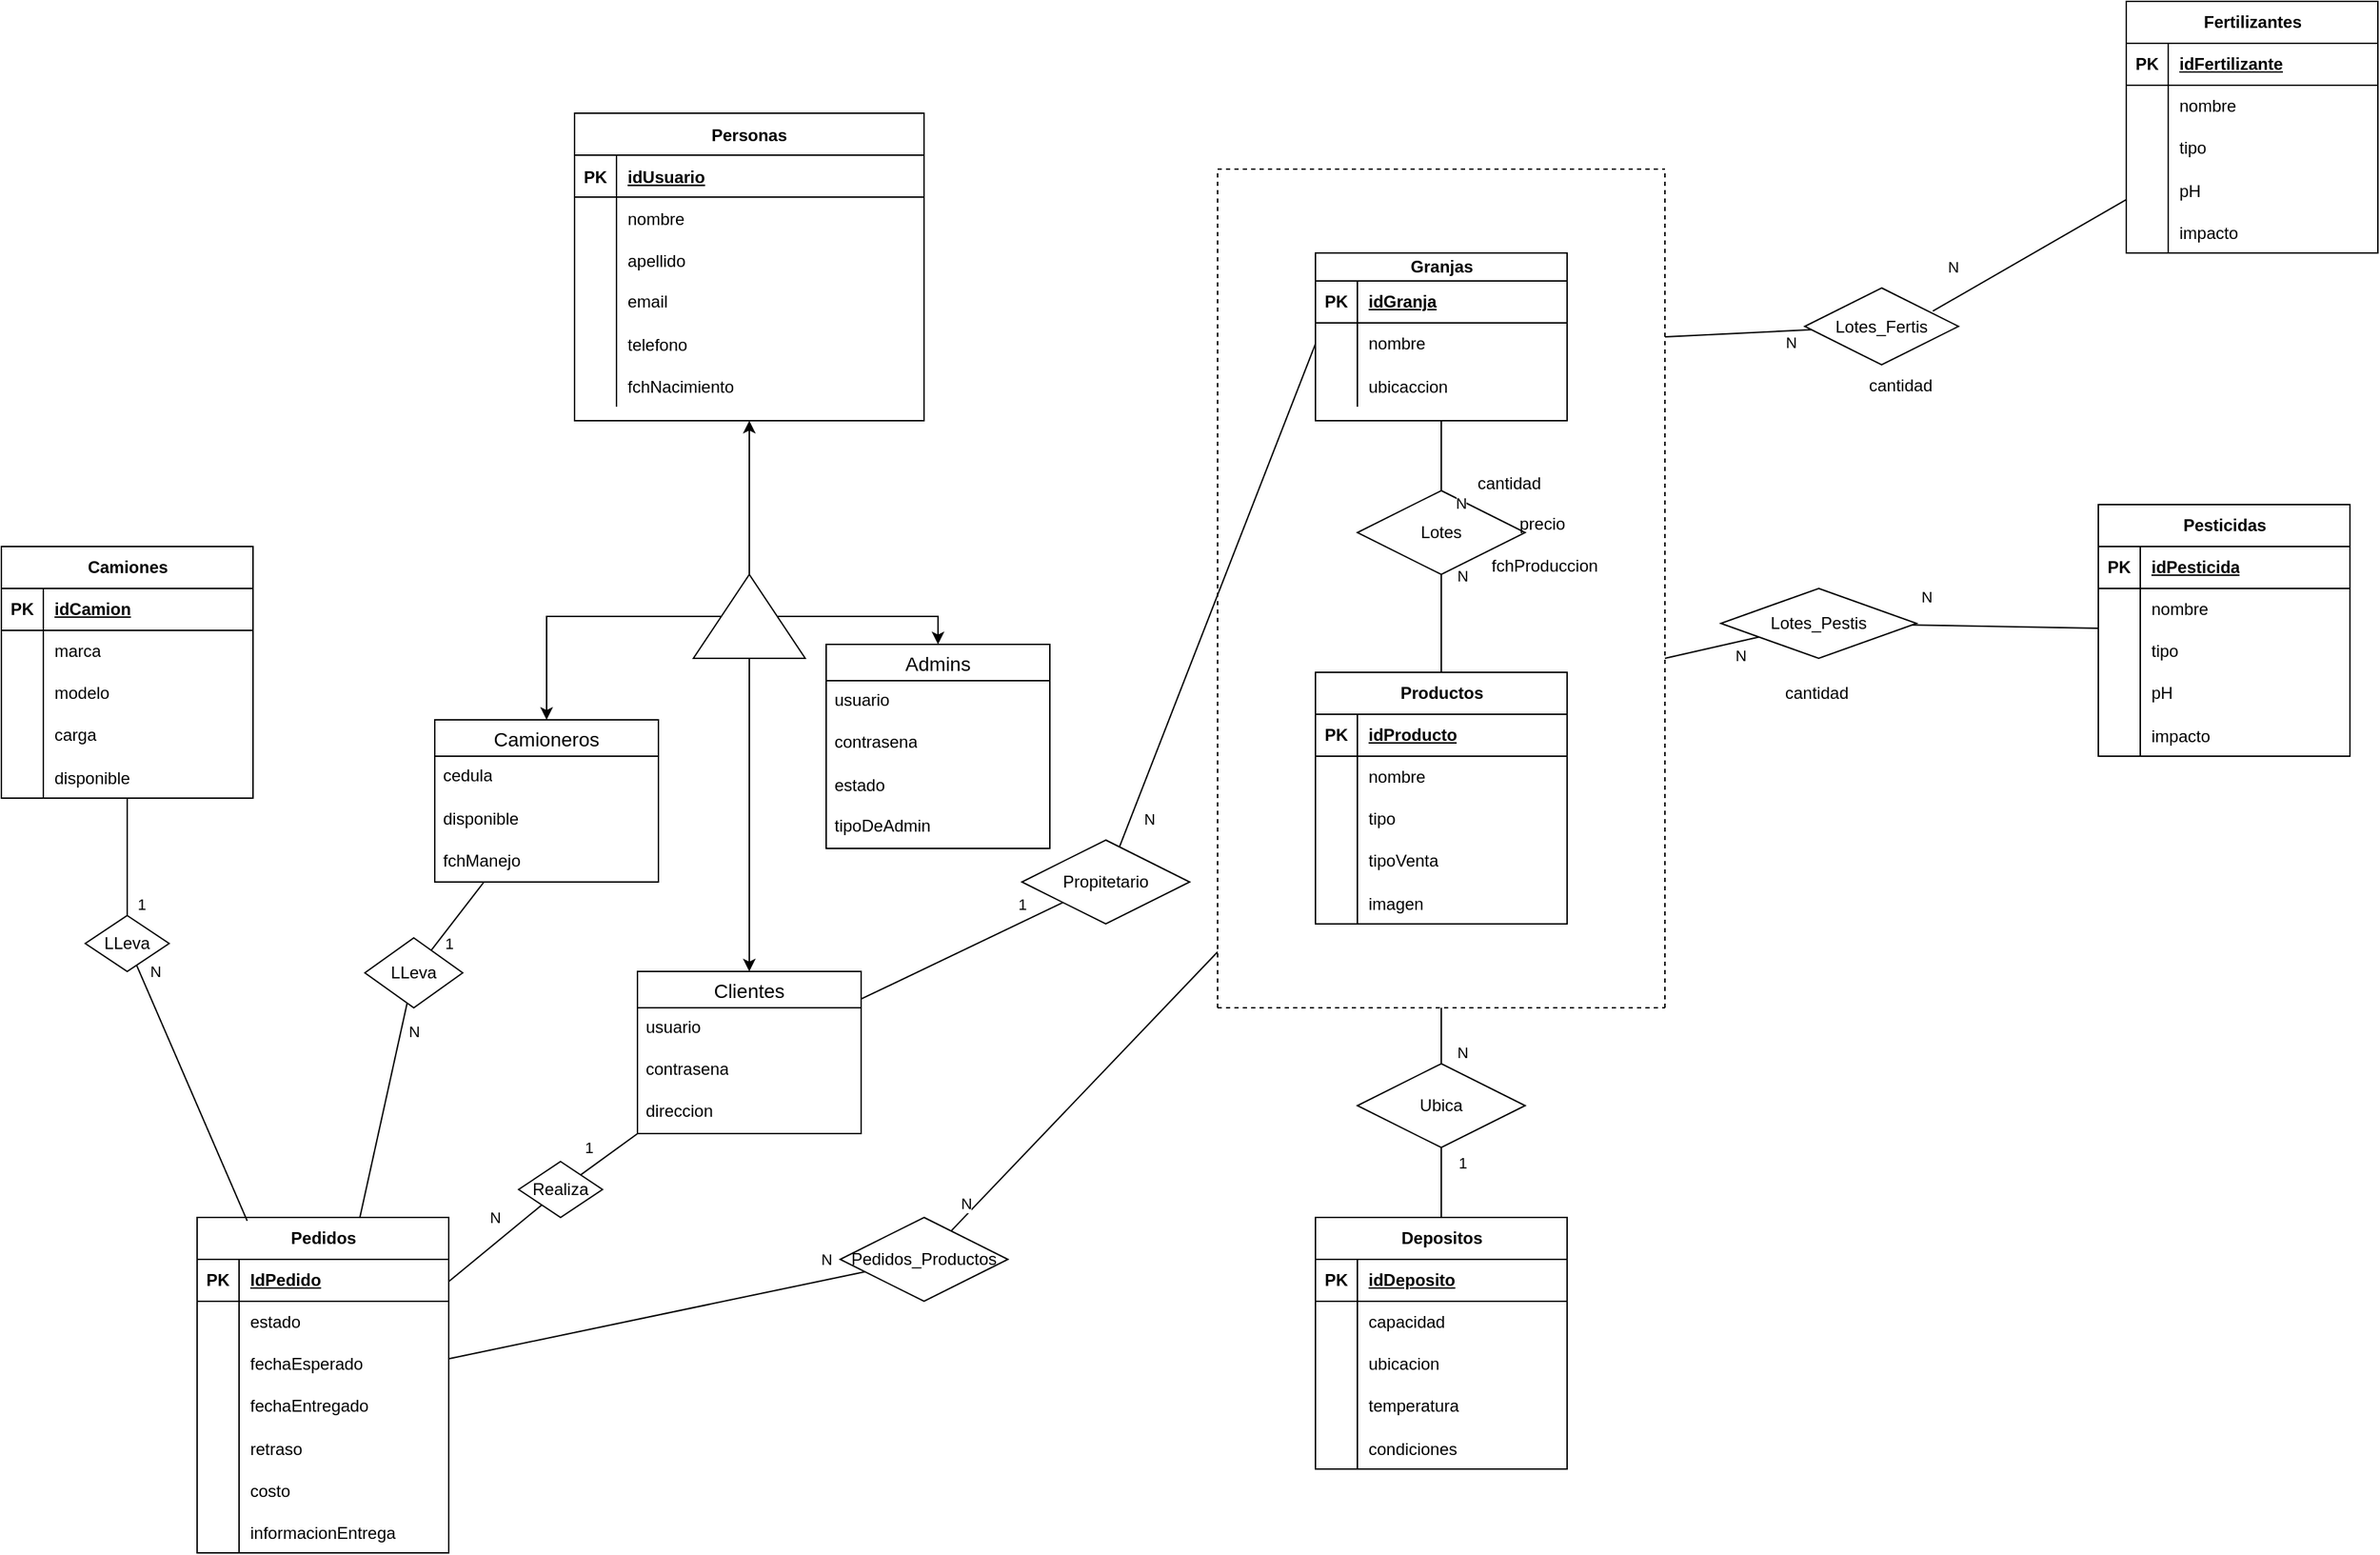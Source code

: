<mxfile version="21.6.3" type="device">
  <diagram id="R2lEEEUBdFMjLlhIrx00" name="Page-1">
    <mxGraphModel dx="1674" dy="758" grid="1" gridSize="10" guides="1" tooltips="1" connect="1" arrows="1" fold="1" page="1" pageScale="1" pageWidth="1920" pageHeight="1200" math="0" shadow="0" extFonts="Permanent Marker^https://fonts.googleapis.com/css?family=Permanent+Marker">
      <root>
        <object label="" id="0">
          <mxCell />
        </object>
        <mxCell id="1" parent="0" />
        <mxCell id="C-vyLk0tnHw3VtMMgP7b-23" value="Personas" style="shape=table;startSize=30;container=1;collapsible=1;childLayout=tableLayout;fixedRows=1;rowLines=0;fontStyle=1;align=center;resizeLast=1;" parent="1" vertex="1">
          <mxGeometry x="530" y="100" width="250" height="220" as="geometry" />
        </mxCell>
        <mxCell id="C-vyLk0tnHw3VtMMgP7b-24" value="" style="shape=partialRectangle;collapsible=0;dropTarget=0;pointerEvents=0;fillColor=none;points=[[0,0.5],[1,0.5]];portConstraint=eastwest;top=0;left=0;right=0;bottom=1;" parent="C-vyLk0tnHw3VtMMgP7b-23" vertex="1">
          <mxGeometry y="30" width="250" height="30" as="geometry" />
        </mxCell>
        <mxCell id="C-vyLk0tnHw3VtMMgP7b-25" value="PK" style="shape=partialRectangle;overflow=hidden;connectable=0;fillColor=none;top=0;left=0;bottom=0;right=0;fontStyle=1;" parent="C-vyLk0tnHw3VtMMgP7b-24" vertex="1">
          <mxGeometry width="30" height="30" as="geometry">
            <mxRectangle width="30" height="30" as="alternateBounds" />
          </mxGeometry>
        </mxCell>
        <mxCell id="C-vyLk0tnHw3VtMMgP7b-26" value="idUsuario" style="shape=partialRectangle;overflow=hidden;connectable=0;fillColor=none;top=0;left=0;bottom=0;right=0;align=left;spacingLeft=6;fontStyle=5;" parent="C-vyLk0tnHw3VtMMgP7b-24" vertex="1">
          <mxGeometry x="30" width="220" height="30" as="geometry">
            <mxRectangle width="220" height="30" as="alternateBounds" />
          </mxGeometry>
        </mxCell>
        <mxCell id="C-vyLk0tnHw3VtMMgP7b-27" value="" style="shape=partialRectangle;collapsible=0;dropTarget=0;pointerEvents=0;fillColor=none;points=[[0,0.5],[1,0.5]];portConstraint=eastwest;top=0;left=0;right=0;bottom=0;" parent="C-vyLk0tnHw3VtMMgP7b-23" vertex="1">
          <mxGeometry y="60" width="250" height="30" as="geometry" />
        </mxCell>
        <mxCell id="C-vyLk0tnHw3VtMMgP7b-28" value="" style="shape=partialRectangle;overflow=hidden;connectable=0;fillColor=none;top=0;left=0;bottom=0;right=0;" parent="C-vyLk0tnHw3VtMMgP7b-27" vertex="1">
          <mxGeometry width="30" height="30" as="geometry">
            <mxRectangle width="30" height="30" as="alternateBounds" />
          </mxGeometry>
        </mxCell>
        <mxCell id="C-vyLk0tnHw3VtMMgP7b-29" value="nombre" style="shape=partialRectangle;overflow=hidden;connectable=0;fillColor=none;top=0;left=0;bottom=0;right=0;align=left;spacingLeft=6;" parent="C-vyLk0tnHw3VtMMgP7b-27" vertex="1">
          <mxGeometry x="30" width="220" height="30" as="geometry">
            <mxRectangle width="220" height="30" as="alternateBounds" />
          </mxGeometry>
        </mxCell>
        <mxCell id="d6vLBlp-HSwoDwpcHl4a-75" value="" style="shape=tableRow;horizontal=0;startSize=0;swimlaneHead=0;swimlaneBody=0;fillColor=none;collapsible=0;dropTarget=0;points=[[0,0.5],[1,0.5]];portConstraint=eastwest;top=0;left=0;right=0;bottom=0;" parent="C-vyLk0tnHw3VtMMgP7b-23" vertex="1">
          <mxGeometry y="90" width="250" height="30" as="geometry" />
        </mxCell>
        <mxCell id="d6vLBlp-HSwoDwpcHl4a-76" value="" style="shape=partialRectangle;connectable=0;fillColor=none;top=0;left=0;bottom=0;right=0;editable=1;overflow=hidden;" parent="d6vLBlp-HSwoDwpcHl4a-75" vertex="1">
          <mxGeometry width="30" height="30" as="geometry">
            <mxRectangle width="30" height="30" as="alternateBounds" />
          </mxGeometry>
        </mxCell>
        <mxCell id="d6vLBlp-HSwoDwpcHl4a-77" value="apellido" style="shape=partialRectangle;connectable=0;fillColor=none;top=0;left=0;bottom=0;right=0;align=left;spacingLeft=6;overflow=hidden;" parent="d6vLBlp-HSwoDwpcHl4a-75" vertex="1">
          <mxGeometry x="30" width="220" height="30" as="geometry">
            <mxRectangle width="220" height="30" as="alternateBounds" />
          </mxGeometry>
        </mxCell>
        <mxCell id="d6vLBlp-HSwoDwpcHl4a-67" value="" style="shape=tableRow;horizontal=0;startSize=0;swimlaneHead=0;swimlaneBody=0;fillColor=none;collapsible=0;dropTarget=0;points=[[0,0.5],[1,0.5]];portConstraint=eastwest;top=0;left=0;right=0;bottom=0;" parent="C-vyLk0tnHw3VtMMgP7b-23" vertex="1">
          <mxGeometry y="120" width="250" height="30" as="geometry" />
        </mxCell>
        <mxCell id="d6vLBlp-HSwoDwpcHl4a-68" value="" style="shape=partialRectangle;connectable=0;fillColor=none;top=0;left=0;bottom=0;right=0;fontStyle=0;overflow=hidden;whiteSpace=wrap;html=1;" parent="d6vLBlp-HSwoDwpcHl4a-67" vertex="1">
          <mxGeometry width="30" height="30" as="geometry">
            <mxRectangle width="30" height="30" as="alternateBounds" />
          </mxGeometry>
        </mxCell>
        <mxCell id="d6vLBlp-HSwoDwpcHl4a-69" value="email" style="shape=partialRectangle;connectable=0;fillColor=none;top=0;left=0;bottom=0;right=0;align=left;spacingLeft=6;fontStyle=0;overflow=hidden;whiteSpace=wrap;html=1;" parent="d6vLBlp-HSwoDwpcHl4a-67" vertex="1">
          <mxGeometry x="30" width="220" height="30" as="geometry">
            <mxRectangle width="220" height="30" as="alternateBounds" />
          </mxGeometry>
        </mxCell>
        <mxCell id="d6vLBlp-HSwoDwpcHl4a-63" value="" style="shape=tableRow;horizontal=0;startSize=0;swimlaneHead=0;swimlaneBody=0;fillColor=none;collapsible=0;dropTarget=0;points=[[0,0.5],[1,0.5]];portConstraint=eastwest;top=0;left=0;right=0;bottom=0;" parent="C-vyLk0tnHw3VtMMgP7b-23" vertex="1">
          <mxGeometry y="150" width="250" height="30" as="geometry" />
        </mxCell>
        <mxCell id="d6vLBlp-HSwoDwpcHl4a-64" value="" style="shape=partialRectangle;connectable=0;fillColor=none;top=0;left=0;bottom=0;right=0;editable=1;overflow=hidden;" parent="d6vLBlp-HSwoDwpcHl4a-63" vertex="1">
          <mxGeometry width="30" height="30" as="geometry">
            <mxRectangle width="30" height="30" as="alternateBounds" />
          </mxGeometry>
        </mxCell>
        <mxCell id="d6vLBlp-HSwoDwpcHl4a-65" value="telefono" style="shape=partialRectangle;connectable=0;fillColor=none;top=0;left=0;bottom=0;right=0;align=left;spacingLeft=6;overflow=hidden;" parent="d6vLBlp-HSwoDwpcHl4a-63" vertex="1">
          <mxGeometry x="30" width="220" height="30" as="geometry">
            <mxRectangle width="220" height="30" as="alternateBounds" />
          </mxGeometry>
        </mxCell>
        <mxCell id="d6vLBlp-HSwoDwpcHl4a-79" value="" style="shape=tableRow;horizontal=0;startSize=0;swimlaneHead=0;swimlaneBody=0;fillColor=none;collapsible=0;dropTarget=0;points=[[0,0.5],[1,0.5]];portConstraint=eastwest;top=0;left=0;right=0;bottom=0;" parent="C-vyLk0tnHw3VtMMgP7b-23" vertex="1">
          <mxGeometry y="180" width="250" height="30" as="geometry" />
        </mxCell>
        <mxCell id="d6vLBlp-HSwoDwpcHl4a-80" value="" style="shape=partialRectangle;connectable=0;fillColor=none;top=0;left=0;bottom=0;right=0;editable=1;overflow=hidden;" parent="d6vLBlp-HSwoDwpcHl4a-79" vertex="1">
          <mxGeometry width="30" height="30" as="geometry">
            <mxRectangle width="30" height="30" as="alternateBounds" />
          </mxGeometry>
        </mxCell>
        <mxCell id="d6vLBlp-HSwoDwpcHl4a-81" value="fchNacimiento" style="shape=partialRectangle;connectable=0;fillColor=none;top=0;left=0;bottom=0;right=0;align=left;spacingLeft=6;overflow=hidden;" parent="d6vLBlp-HSwoDwpcHl4a-79" vertex="1">
          <mxGeometry x="30" width="220" height="30" as="geometry">
            <mxRectangle width="220" height="30" as="alternateBounds" />
          </mxGeometry>
        </mxCell>
        <mxCell id="d6vLBlp-HSwoDwpcHl4a-83" style="edgeStyle=orthogonalEdgeStyle;rounded=0;orthogonalLoop=1;jettySize=auto;html=1;" parent="1" source="d6vLBlp-HSwoDwpcHl4a-82" target="C-vyLk0tnHw3VtMMgP7b-23" edge="1">
          <mxGeometry relative="1" as="geometry" />
        </mxCell>
        <mxCell id="d6vLBlp-HSwoDwpcHl4a-84" style="edgeStyle=orthogonalEdgeStyle;rounded=0;orthogonalLoop=1;jettySize=auto;html=1;" parent="1" source="d6vLBlp-HSwoDwpcHl4a-82" target="d6vLBlp-HSwoDwpcHl4a-107" edge="1">
          <mxGeometry relative="1" as="geometry">
            <mxPoint x="430" y="530" as="targetPoint" />
          </mxGeometry>
        </mxCell>
        <mxCell id="d6vLBlp-HSwoDwpcHl4a-85" style="edgeStyle=orthogonalEdgeStyle;rounded=0;orthogonalLoop=1;jettySize=auto;html=1;entryX=0.5;entryY=0;entryDx=0;entryDy=0;" parent="1" source="d6vLBlp-HSwoDwpcHl4a-82" target="d6vLBlp-HSwoDwpcHl4a-116" edge="1">
          <mxGeometry relative="1" as="geometry">
            <mxPoint x="880" y="550" as="targetPoint" />
          </mxGeometry>
        </mxCell>
        <mxCell id="d6vLBlp-HSwoDwpcHl4a-282" style="edgeStyle=orthogonalEdgeStyle;rounded=0;orthogonalLoop=1;jettySize=auto;html=1;entryX=0.5;entryY=0;entryDx=0;entryDy=0;" parent="1" source="d6vLBlp-HSwoDwpcHl4a-82" target="d6vLBlp-HSwoDwpcHl4a-111" edge="1">
          <mxGeometry relative="1" as="geometry" />
        </mxCell>
        <mxCell id="d6vLBlp-HSwoDwpcHl4a-82" value="" style="triangle;whiteSpace=wrap;html=1;rotation=-90;" parent="1" vertex="1">
          <mxGeometry x="625" y="420" width="60" height="80" as="geometry" />
        </mxCell>
        <mxCell id="d6vLBlp-HSwoDwpcHl4a-107" value="Camioneros" style="swimlane;fontStyle=0;childLayout=stackLayout;horizontal=1;startSize=26;horizontalStack=0;resizeParent=1;resizeParentMax=0;resizeLast=0;collapsible=1;marginBottom=0;align=center;fontSize=14;" parent="1" vertex="1">
          <mxGeometry x="430" y="534" width="160" height="116" as="geometry" />
        </mxCell>
        <mxCell id="d6vLBlp-HSwoDwpcHl4a-108" value="cedula&lt;br&gt;" style="text;strokeColor=none;fillColor=none;spacingLeft=4;spacingRight=4;overflow=hidden;rotatable=0;points=[[0,0.5],[1,0.5]];portConstraint=eastwest;fontSize=12;whiteSpace=wrap;html=1;" parent="d6vLBlp-HSwoDwpcHl4a-107" vertex="1">
          <mxGeometry y="26" width="160" height="30" as="geometry" />
        </mxCell>
        <mxCell id="ilvJNlpkp2nNO87h1dxm-1" value="disponible" style="text;strokeColor=none;fillColor=none;align=left;verticalAlign=middle;spacingLeft=4;spacingRight=4;overflow=hidden;points=[[0,0.5],[1,0.5]];portConstraint=eastwest;rotatable=0;whiteSpace=wrap;html=1;" parent="d6vLBlp-HSwoDwpcHl4a-107" vertex="1">
          <mxGeometry y="56" width="160" height="30" as="geometry" />
        </mxCell>
        <mxCell id="ilvJNlpkp2nNO87h1dxm-6" value="fchManejo" style="text;strokeColor=none;fillColor=none;align=left;verticalAlign=middle;spacingLeft=4;spacingRight=4;overflow=hidden;points=[[0,0.5],[1,0.5]];portConstraint=eastwest;rotatable=0;whiteSpace=wrap;html=1;" parent="d6vLBlp-HSwoDwpcHl4a-107" vertex="1">
          <mxGeometry y="86" width="160" height="30" as="geometry" />
        </mxCell>
        <mxCell id="d6vLBlp-HSwoDwpcHl4a-111" value="Clientes" style="swimlane;fontStyle=0;childLayout=stackLayout;horizontal=1;startSize=26;horizontalStack=0;resizeParent=1;resizeParentMax=0;resizeLast=0;collapsible=1;marginBottom=0;align=center;fontSize=14;" parent="1" vertex="1">
          <mxGeometry x="575" y="714" width="160" height="116" as="geometry" />
        </mxCell>
        <mxCell id="d6vLBlp-HSwoDwpcHl4a-112" value="usuario" style="text;strokeColor=none;fillColor=none;spacingLeft=4;spacingRight=4;overflow=hidden;rotatable=0;points=[[0,0.5],[1,0.5]];portConstraint=eastwest;fontSize=12;whiteSpace=wrap;html=1;" parent="d6vLBlp-HSwoDwpcHl4a-111" vertex="1">
          <mxGeometry y="26" width="160" height="30" as="geometry" />
        </mxCell>
        <mxCell id="d6vLBlp-HSwoDwpcHl4a-113" value="contrasena" style="text;strokeColor=none;fillColor=none;spacingLeft=4;spacingRight=4;overflow=hidden;rotatable=0;points=[[0,0.5],[1,0.5]];portConstraint=eastwest;fontSize=12;whiteSpace=wrap;html=1;" parent="d6vLBlp-HSwoDwpcHl4a-111" vertex="1">
          <mxGeometry y="56" width="160" height="30" as="geometry" />
        </mxCell>
        <mxCell id="d6vLBlp-HSwoDwpcHl4a-114" value="direccion" style="text;strokeColor=none;fillColor=none;spacingLeft=4;spacingRight=4;overflow=hidden;rotatable=0;points=[[0,0.5],[1,0.5]];portConstraint=eastwest;fontSize=12;whiteSpace=wrap;html=1;" parent="d6vLBlp-HSwoDwpcHl4a-111" vertex="1">
          <mxGeometry y="86" width="160" height="30" as="geometry" />
        </mxCell>
        <mxCell id="d6vLBlp-HSwoDwpcHl4a-116" value="Admins" style="swimlane;fontStyle=0;childLayout=stackLayout;horizontal=1;startSize=26;horizontalStack=0;resizeParent=1;resizeParentMax=0;resizeLast=0;collapsible=1;marginBottom=0;align=center;fontSize=14;" parent="1" vertex="1">
          <mxGeometry x="710" y="480" width="160" height="146" as="geometry" />
        </mxCell>
        <mxCell id="d6vLBlp-HSwoDwpcHl4a-117" value="usuario" style="text;strokeColor=none;fillColor=none;spacingLeft=4;spacingRight=4;overflow=hidden;rotatable=0;points=[[0,0.5],[1,0.5]];portConstraint=eastwest;fontSize=12;whiteSpace=wrap;html=1;" parent="d6vLBlp-HSwoDwpcHl4a-116" vertex="1">
          <mxGeometry y="26" width="160" height="30" as="geometry" />
        </mxCell>
        <mxCell id="d6vLBlp-HSwoDwpcHl4a-118" value="contrasena" style="text;strokeColor=none;fillColor=none;spacingLeft=4;spacingRight=4;overflow=hidden;rotatable=0;points=[[0,0.5],[1,0.5]];portConstraint=eastwest;fontSize=12;whiteSpace=wrap;html=1;" parent="d6vLBlp-HSwoDwpcHl4a-116" vertex="1">
          <mxGeometry y="56" width="160" height="30" as="geometry" />
        </mxCell>
        <mxCell id="gsDsA9cYvzCprCHpnG2y-5" value="estado" style="text;strokeColor=none;fillColor=none;align=left;verticalAlign=middle;spacingLeft=4;spacingRight=4;overflow=hidden;points=[[0,0.5],[1,0.5]];portConstraint=eastwest;rotatable=0;whiteSpace=wrap;html=1;" vertex="1" parent="d6vLBlp-HSwoDwpcHl4a-116">
          <mxGeometry y="86" width="160" height="30" as="geometry" />
        </mxCell>
        <mxCell id="d6vLBlp-HSwoDwpcHl4a-119" value="tipoDeAdmin&lt;br&gt;" style="text;strokeColor=none;fillColor=none;spacingLeft=4;spacingRight=4;overflow=hidden;rotatable=0;points=[[0,0.5],[1,0.5]];portConstraint=eastwest;fontSize=12;whiteSpace=wrap;html=1;" parent="d6vLBlp-HSwoDwpcHl4a-116" vertex="1">
          <mxGeometry y="116" width="160" height="30" as="geometry" />
        </mxCell>
        <mxCell id="d6vLBlp-HSwoDwpcHl4a-120" value="Pedidos_Productos" style="shape=rhombus;perimeter=rhombusPerimeter;whiteSpace=wrap;html=1;align=center;" parent="1" vertex="1">
          <mxGeometry x="720" y="890" width="120" height="60" as="geometry" />
        </mxCell>
        <mxCell id="d6vLBlp-HSwoDwpcHl4a-121" value="Camiones" style="shape=table;startSize=30;container=1;collapsible=1;childLayout=tableLayout;fixedRows=1;rowLines=0;fontStyle=1;align=center;resizeLast=1;html=1;" parent="1" vertex="1">
          <mxGeometry x="120" y="410" width="180" height="180" as="geometry" />
        </mxCell>
        <mxCell id="d6vLBlp-HSwoDwpcHl4a-122" value="" style="shape=tableRow;horizontal=0;startSize=0;swimlaneHead=0;swimlaneBody=0;fillColor=none;collapsible=0;dropTarget=0;points=[[0,0.5],[1,0.5]];portConstraint=eastwest;top=0;left=0;right=0;bottom=1;" parent="d6vLBlp-HSwoDwpcHl4a-121" vertex="1">
          <mxGeometry y="30" width="180" height="30" as="geometry" />
        </mxCell>
        <mxCell id="d6vLBlp-HSwoDwpcHl4a-123" value="PK" style="shape=partialRectangle;connectable=0;fillColor=none;top=0;left=0;bottom=0;right=0;fontStyle=1;overflow=hidden;whiteSpace=wrap;html=1;" parent="d6vLBlp-HSwoDwpcHl4a-122" vertex="1">
          <mxGeometry width="30" height="30" as="geometry">
            <mxRectangle width="30" height="30" as="alternateBounds" />
          </mxGeometry>
        </mxCell>
        <mxCell id="d6vLBlp-HSwoDwpcHl4a-124" value="idCamion" style="shape=partialRectangle;connectable=0;fillColor=none;top=0;left=0;bottom=0;right=0;align=left;spacingLeft=6;fontStyle=5;overflow=hidden;whiteSpace=wrap;html=1;" parent="d6vLBlp-HSwoDwpcHl4a-122" vertex="1">
          <mxGeometry x="30" width="150" height="30" as="geometry">
            <mxRectangle width="150" height="30" as="alternateBounds" />
          </mxGeometry>
        </mxCell>
        <mxCell id="d6vLBlp-HSwoDwpcHl4a-125" value="" style="shape=tableRow;horizontal=0;startSize=0;swimlaneHead=0;swimlaneBody=0;fillColor=none;collapsible=0;dropTarget=0;points=[[0,0.5],[1,0.5]];portConstraint=eastwest;top=0;left=0;right=0;bottom=0;" parent="d6vLBlp-HSwoDwpcHl4a-121" vertex="1">
          <mxGeometry y="60" width="180" height="30" as="geometry" />
        </mxCell>
        <mxCell id="d6vLBlp-HSwoDwpcHl4a-126" value="" style="shape=partialRectangle;connectable=0;fillColor=none;top=0;left=0;bottom=0;right=0;editable=1;overflow=hidden;whiteSpace=wrap;html=1;" parent="d6vLBlp-HSwoDwpcHl4a-125" vertex="1">
          <mxGeometry width="30" height="30" as="geometry">
            <mxRectangle width="30" height="30" as="alternateBounds" />
          </mxGeometry>
        </mxCell>
        <mxCell id="d6vLBlp-HSwoDwpcHl4a-127" value="marca" style="shape=partialRectangle;connectable=0;fillColor=none;top=0;left=0;bottom=0;right=0;align=left;spacingLeft=6;overflow=hidden;whiteSpace=wrap;html=1;" parent="d6vLBlp-HSwoDwpcHl4a-125" vertex="1">
          <mxGeometry x="30" width="150" height="30" as="geometry">
            <mxRectangle width="150" height="30" as="alternateBounds" />
          </mxGeometry>
        </mxCell>
        <mxCell id="d6vLBlp-HSwoDwpcHl4a-128" value="" style="shape=tableRow;horizontal=0;startSize=0;swimlaneHead=0;swimlaneBody=0;fillColor=none;collapsible=0;dropTarget=0;points=[[0,0.5],[1,0.5]];portConstraint=eastwest;top=0;left=0;right=0;bottom=0;" parent="d6vLBlp-HSwoDwpcHl4a-121" vertex="1">
          <mxGeometry y="90" width="180" height="30" as="geometry" />
        </mxCell>
        <mxCell id="d6vLBlp-HSwoDwpcHl4a-129" value="" style="shape=partialRectangle;connectable=0;fillColor=none;top=0;left=0;bottom=0;right=0;editable=1;overflow=hidden;whiteSpace=wrap;html=1;" parent="d6vLBlp-HSwoDwpcHl4a-128" vertex="1">
          <mxGeometry width="30" height="30" as="geometry">
            <mxRectangle width="30" height="30" as="alternateBounds" />
          </mxGeometry>
        </mxCell>
        <mxCell id="d6vLBlp-HSwoDwpcHl4a-130" value="modelo" style="shape=partialRectangle;connectable=0;fillColor=none;top=0;left=0;bottom=0;right=0;align=left;spacingLeft=6;overflow=hidden;whiteSpace=wrap;html=1;" parent="d6vLBlp-HSwoDwpcHl4a-128" vertex="1">
          <mxGeometry x="30" width="150" height="30" as="geometry">
            <mxRectangle width="150" height="30" as="alternateBounds" />
          </mxGeometry>
        </mxCell>
        <mxCell id="d6vLBlp-HSwoDwpcHl4a-131" value="" style="shape=tableRow;horizontal=0;startSize=0;swimlaneHead=0;swimlaneBody=0;fillColor=none;collapsible=0;dropTarget=0;points=[[0,0.5],[1,0.5]];portConstraint=eastwest;top=0;left=0;right=0;bottom=0;" parent="d6vLBlp-HSwoDwpcHl4a-121" vertex="1">
          <mxGeometry y="120" width="180" height="30" as="geometry" />
        </mxCell>
        <mxCell id="d6vLBlp-HSwoDwpcHl4a-132" value="" style="shape=partialRectangle;connectable=0;fillColor=none;top=0;left=0;bottom=0;right=0;editable=1;overflow=hidden;whiteSpace=wrap;html=1;" parent="d6vLBlp-HSwoDwpcHl4a-131" vertex="1">
          <mxGeometry width="30" height="30" as="geometry">
            <mxRectangle width="30" height="30" as="alternateBounds" />
          </mxGeometry>
        </mxCell>
        <mxCell id="d6vLBlp-HSwoDwpcHl4a-133" value="carga" style="shape=partialRectangle;connectable=0;fillColor=none;top=0;left=0;bottom=0;right=0;align=left;spacingLeft=6;overflow=hidden;whiteSpace=wrap;html=1;" parent="d6vLBlp-HSwoDwpcHl4a-131" vertex="1">
          <mxGeometry x="30" width="150" height="30" as="geometry">
            <mxRectangle width="150" height="30" as="alternateBounds" />
          </mxGeometry>
        </mxCell>
        <mxCell id="d6vLBlp-HSwoDwpcHl4a-135" value="" style="shape=tableRow;horizontal=0;startSize=0;swimlaneHead=0;swimlaneBody=0;fillColor=none;collapsible=0;dropTarget=0;points=[[0,0.5],[1,0.5]];portConstraint=eastwest;top=0;left=0;right=0;bottom=0;" parent="d6vLBlp-HSwoDwpcHl4a-121" vertex="1">
          <mxGeometry y="150" width="180" height="30" as="geometry" />
        </mxCell>
        <mxCell id="d6vLBlp-HSwoDwpcHl4a-136" value="" style="shape=partialRectangle;connectable=0;fillColor=none;top=0;left=0;bottom=0;right=0;editable=1;overflow=hidden;" parent="d6vLBlp-HSwoDwpcHl4a-135" vertex="1">
          <mxGeometry width="30" height="30" as="geometry">
            <mxRectangle width="30" height="30" as="alternateBounds" />
          </mxGeometry>
        </mxCell>
        <mxCell id="d6vLBlp-HSwoDwpcHl4a-137" value="disponible" style="shape=partialRectangle;connectable=0;fillColor=none;top=0;left=0;bottom=0;right=0;align=left;spacingLeft=6;overflow=hidden;" parent="d6vLBlp-HSwoDwpcHl4a-135" vertex="1">
          <mxGeometry x="30" width="150" height="30" as="geometry">
            <mxRectangle width="150" height="30" as="alternateBounds" />
          </mxGeometry>
        </mxCell>
        <mxCell id="d6vLBlp-HSwoDwpcHl4a-138" value="Pedidos" style="shape=table;startSize=30;container=1;collapsible=1;childLayout=tableLayout;fixedRows=1;rowLines=0;fontStyle=1;align=center;resizeLast=1;html=1;" parent="1" vertex="1">
          <mxGeometry x="260" y="890" width="180" height="240" as="geometry" />
        </mxCell>
        <mxCell id="d6vLBlp-HSwoDwpcHl4a-139" value="" style="shape=tableRow;horizontal=0;startSize=0;swimlaneHead=0;swimlaneBody=0;fillColor=none;collapsible=0;dropTarget=0;points=[[0,0.5],[1,0.5]];portConstraint=eastwest;top=0;left=0;right=0;bottom=1;" parent="d6vLBlp-HSwoDwpcHl4a-138" vertex="1">
          <mxGeometry y="30" width="180" height="30" as="geometry" />
        </mxCell>
        <mxCell id="d6vLBlp-HSwoDwpcHl4a-140" value="PK" style="shape=partialRectangle;connectable=0;fillColor=none;top=0;left=0;bottom=0;right=0;fontStyle=1;overflow=hidden;whiteSpace=wrap;html=1;" parent="d6vLBlp-HSwoDwpcHl4a-139" vertex="1">
          <mxGeometry width="30" height="30" as="geometry">
            <mxRectangle width="30" height="30" as="alternateBounds" />
          </mxGeometry>
        </mxCell>
        <mxCell id="d6vLBlp-HSwoDwpcHl4a-141" value="IdPedido" style="shape=partialRectangle;connectable=0;fillColor=none;top=0;left=0;bottom=0;right=0;align=left;spacingLeft=6;fontStyle=5;overflow=hidden;whiteSpace=wrap;html=1;" parent="d6vLBlp-HSwoDwpcHl4a-139" vertex="1">
          <mxGeometry x="30" width="150" height="30" as="geometry">
            <mxRectangle width="150" height="30" as="alternateBounds" />
          </mxGeometry>
        </mxCell>
        <mxCell id="d6vLBlp-HSwoDwpcHl4a-142" value="" style="shape=tableRow;horizontal=0;startSize=0;swimlaneHead=0;swimlaneBody=0;fillColor=none;collapsible=0;dropTarget=0;points=[[0,0.5],[1,0.5]];portConstraint=eastwest;top=0;left=0;right=0;bottom=0;" parent="d6vLBlp-HSwoDwpcHl4a-138" vertex="1">
          <mxGeometry y="60" width="180" height="30" as="geometry" />
        </mxCell>
        <mxCell id="d6vLBlp-HSwoDwpcHl4a-143" value="" style="shape=partialRectangle;connectable=0;fillColor=none;top=0;left=0;bottom=0;right=0;editable=1;overflow=hidden;whiteSpace=wrap;html=1;" parent="d6vLBlp-HSwoDwpcHl4a-142" vertex="1">
          <mxGeometry width="30" height="30" as="geometry">
            <mxRectangle width="30" height="30" as="alternateBounds" />
          </mxGeometry>
        </mxCell>
        <mxCell id="d6vLBlp-HSwoDwpcHl4a-144" value="estado" style="shape=partialRectangle;connectable=0;fillColor=none;top=0;left=0;bottom=0;right=0;align=left;spacingLeft=6;overflow=hidden;whiteSpace=wrap;html=1;" parent="d6vLBlp-HSwoDwpcHl4a-142" vertex="1">
          <mxGeometry x="30" width="150" height="30" as="geometry">
            <mxRectangle width="150" height="30" as="alternateBounds" />
          </mxGeometry>
        </mxCell>
        <mxCell id="d6vLBlp-HSwoDwpcHl4a-145" value="" style="shape=tableRow;horizontal=0;startSize=0;swimlaneHead=0;swimlaneBody=0;fillColor=none;collapsible=0;dropTarget=0;points=[[0,0.5],[1,0.5]];portConstraint=eastwest;top=0;left=0;right=0;bottom=0;" parent="d6vLBlp-HSwoDwpcHl4a-138" vertex="1">
          <mxGeometry y="90" width="180" height="30" as="geometry" />
        </mxCell>
        <mxCell id="d6vLBlp-HSwoDwpcHl4a-146" value="" style="shape=partialRectangle;connectable=0;fillColor=none;top=0;left=0;bottom=0;right=0;editable=1;overflow=hidden;whiteSpace=wrap;html=1;" parent="d6vLBlp-HSwoDwpcHl4a-145" vertex="1">
          <mxGeometry width="30" height="30" as="geometry">
            <mxRectangle width="30" height="30" as="alternateBounds" />
          </mxGeometry>
        </mxCell>
        <mxCell id="d6vLBlp-HSwoDwpcHl4a-147" value="fechaEsperado" style="shape=partialRectangle;connectable=0;fillColor=none;top=0;left=0;bottom=0;right=0;align=left;spacingLeft=6;overflow=hidden;whiteSpace=wrap;html=1;" parent="d6vLBlp-HSwoDwpcHl4a-145" vertex="1">
          <mxGeometry x="30" width="150" height="30" as="geometry">
            <mxRectangle width="150" height="30" as="alternateBounds" />
          </mxGeometry>
        </mxCell>
        <mxCell id="d6vLBlp-HSwoDwpcHl4a-148" value="" style="shape=tableRow;horizontal=0;startSize=0;swimlaneHead=0;swimlaneBody=0;fillColor=none;collapsible=0;dropTarget=0;points=[[0,0.5],[1,0.5]];portConstraint=eastwest;top=0;left=0;right=0;bottom=0;" parent="d6vLBlp-HSwoDwpcHl4a-138" vertex="1">
          <mxGeometry y="120" width="180" height="30" as="geometry" />
        </mxCell>
        <mxCell id="d6vLBlp-HSwoDwpcHl4a-149" value="" style="shape=partialRectangle;connectable=0;fillColor=none;top=0;left=0;bottom=0;right=0;editable=1;overflow=hidden;whiteSpace=wrap;html=1;" parent="d6vLBlp-HSwoDwpcHl4a-148" vertex="1">
          <mxGeometry width="30" height="30" as="geometry">
            <mxRectangle width="30" height="30" as="alternateBounds" />
          </mxGeometry>
        </mxCell>
        <mxCell id="d6vLBlp-HSwoDwpcHl4a-150" value="fechaEntregado" style="shape=partialRectangle;connectable=0;fillColor=none;top=0;left=0;bottom=0;right=0;align=left;spacingLeft=6;overflow=hidden;whiteSpace=wrap;html=1;" parent="d6vLBlp-HSwoDwpcHl4a-148" vertex="1">
          <mxGeometry x="30" width="150" height="30" as="geometry">
            <mxRectangle width="150" height="30" as="alternateBounds" />
          </mxGeometry>
        </mxCell>
        <mxCell id="d6vLBlp-HSwoDwpcHl4a-156" value="" style="shape=tableRow;horizontal=0;startSize=0;swimlaneHead=0;swimlaneBody=0;fillColor=none;collapsible=0;dropTarget=0;points=[[0,0.5],[1,0.5]];portConstraint=eastwest;top=0;left=0;right=0;bottom=0;" parent="d6vLBlp-HSwoDwpcHl4a-138" vertex="1">
          <mxGeometry y="150" width="180" height="30" as="geometry" />
        </mxCell>
        <mxCell id="d6vLBlp-HSwoDwpcHl4a-157" value="" style="shape=partialRectangle;connectable=0;fillColor=none;top=0;left=0;bottom=0;right=0;editable=1;overflow=hidden;" parent="d6vLBlp-HSwoDwpcHl4a-156" vertex="1">
          <mxGeometry width="30" height="30" as="geometry">
            <mxRectangle width="30" height="30" as="alternateBounds" />
          </mxGeometry>
        </mxCell>
        <mxCell id="d6vLBlp-HSwoDwpcHl4a-158" value="retraso" style="shape=partialRectangle;connectable=0;fillColor=none;top=0;left=0;bottom=0;right=0;align=left;spacingLeft=6;overflow=hidden;" parent="d6vLBlp-HSwoDwpcHl4a-156" vertex="1">
          <mxGeometry x="30" width="150" height="30" as="geometry">
            <mxRectangle width="150" height="30" as="alternateBounds" />
          </mxGeometry>
        </mxCell>
        <mxCell id="d6vLBlp-HSwoDwpcHl4a-160" value="" style="shape=tableRow;horizontal=0;startSize=0;swimlaneHead=0;swimlaneBody=0;fillColor=none;collapsible=0;dropTarget=0;points=[[0,0.5],[1,0.5]];portConstraint=eastwest;top=0;left=0;right=0;bottom=0;" parent="d6vLBlp-HSwoDwpcHl4a-138" vertex="1">
          <mxGeometry y="180" width="180" height="30" as="geometry" />
        </mxCell>
        <mxCell id="d6vLBlp-HSwoDwpcHl4a-161" value="" style="shape=partialRectangle;connectable=0;fillColor=none;top=0;left=0;bottom=0;right=0;editable=1;overflow=hidden;" parent="d6vLBlp-HSwoDwpcHl4a-160" vertex="1">
          <mxGeometry width="30" height="30" as="geometry">
            <mxRectangle width="30" height="30" as="alternateBounds" />
          </mxGeometry>
        </mxCell>
        <mxCell id="d6vLBlp-HSwoDwpcHl4a-162" value="costo" style="shape=partialRectangle;connectable=0;fillColor=none;top=0;left=0;bottom=0;right=0;align=left;spacingLeft=6;overflow=hidden;" parent="d6vLBlp-HSwoDwpcHl4a-160" vertex="1">
          <mxGeometry x="30" width="150" height="30" as="geometry">
            <mxRectangle width="150" height="30" as="alternateBounds" />
          </mxGeometry>
        </mxCell>
        <mxCell id="d6vLBlp-HSwoDwpcHl4a-164" value="" style="shape=tableRow;horizontal=0;startSize=0;swimlaneHead=0;swimlaneBody=0;fillColor=none;collapsible=0;dropTarget=0;points=[[0,0.5],[1,0.5]];portConstraint=eastwest;top=0;left=0;right=0;bottom=0;" parent="d6vLBlp-HSwoDwpcHl4a-138" vertex="1">
          <mxGeometry y="210" width="180" height="30" as="geometry" />
        </mxCell>
        <mxCell id="d6vLBlp-HSwoDwpcHl4a-165" value="" style="shape=partialRectangle;connectable=0;fillColor=none;top=0;left=0;bottom=0;right=0;editable=1;overflow=hidden;" parent="d6vLBlp-HSwoDwpcHl4a-164" vertex="1">
          <mxGeometry width="30" height="30" as="geometry">
            <mxRectangle width="30" height="30" as="alternateBounds" />
          </mxGeometry>
        </mxCell>
        <mxCell id="d6vLBlp-HSwoDwpcHl4a-166" value="informacionEntrega" style="shape=partialRectangle;connectable=0;fillColor=none;top=0;left=0;bottom=0;right=0;align=left;spacingLeft=6;overflow=hidden;" parent="d6vLBlp-HSwoDwpcHl4a-164" vertex="1">
          <mxGeometry x="30" width="150" height="30" as="geometry">
            <mxRectangle width="150" height="30" as="alternateBounds" />
          </mxGeometry>
        </mxCell>
        <mxCell id="d6vLBlp-HSwoDwpcHl4a-167" value="Depositos" style="shape=table;startSize=30;container=1;collapsible=1;childLayout=tableLayout;fixedRows=1;rowLines=0;fontStyle=1;align=center;resizeLast=1;html=1;" parent="1" vertex="1">
          <mxGeometry x="1060" y="890" width="180" height="180" as="geometry" />
        </mxCell>
        <mxCell id="d6vLBlp-HSwoDwpcHl4a-168" value="" style="shape=tableRow;horizontal=0;startSize=0;swimlaneHead=0;swimlaneBody=0;fillColor=none;collapsible=0;dropTarget=0;points=[[0,0.5],[1,0.5]];portConstraint=eastwest;top=0;left=0;right=0;bottom=1;" parent="d6vLBlp-HSwoDwpcHl4a-167" vertex="1">
          <mxGeometry y="30" width="180" height="30" as="geometry" />
        </mxCell>
        <mxCell id="d6vLBlp-HSwoDwpcHl4a-169" value="PK" style="shape=partialRectangle;connectable=0;fillColor=none;top=0;left=0;bottom=0;right=0;fontStyle=1;overflow=hidden;whiteSpace=wrap;html=1;" parent="d6vLBlp-HSwoDwpcHl4a-168" vertex="1">
          <mxGeometry width="30" height="30" as="geometry">
            <mxRectangle width="30" height="30" as="alternateBounds" />
          </mxGeometry>
        </mxCell>
        <mxCell id="d6vLBlp-HSwoDwpcHl4a-170" value="idDeposito" style="shape=partialRectangle;connectable=0;fillColor=none;top=0;left=0;bottom=0;right=0;align=left;spacingLeft=6;fontStyle=5;overflow=hidden;whiteSpace=wrap;html=1;" parent="d6vLBlp-HSwoDwpcHl4a-168" vertex="1">
          <mxGeometry x="30" width="150" height="30" as="geometry">
            <mxRectangle width="150" height="30" as="alternateBounds" />
          </mxGeometry>
        </mxCell>
        <mxCell id="d6vLBlp-HSwoDwpcHl4a-171" value="" style="shape=tableRow;horizontal=0;startSize=0;swimlaneHead=0;swimlaneBody=0;fillColor=none;collapsible=0;dropTarget=0;points=[[0,0.5],[1,0.5]];portConstraint=eastwest;top=0;left=0;right=0;bottom=0;" parent="d6vLBlp-HSwoDwpcHl4a-167" vertex="1">
          <mxGeometry y="60" width="180" height="30" as="geometry" />
        </mxCell>
        <mxCell id="d6vLBlp-HSwoDwpcHl4a-172" value="" style="shape=partialRectangle;connectable=0;fillColor=none;top=0;left=0;bottom=0;right=0;editable=1;overflow=hidden;whiteSpace=wrap;html=1;" parent="d6vLBlp-HSwoDwpcHl4a-171" vertex="1">
          <mxGeometry width="30" height="30" as="geometry">
            <mxRectangle width="30" height="30" as="alternateBounds" />
          </mxGeometry>
        </mxCell>
        <mxCell id="d6vLBlp-HSwoDwpcHl4a-173" value="capacidad" style="shape=partialRectangle;connectable=0;fillColor=none;top=0;left=0;bottom=0;right=0;align=left;spacingLeft=6;overflow=hidden;whiteSpace=wrap;html=1;" parent="d6vLBlp-HSwoDwpcHl4a-171" vertex="1">
          <mxGeometry x="30" width="150" height="30" as="geometry">
            <mxRectangle width="150" height="30" as="alternateBounds" />
          </mxGeometry>
        </mxCell>
        <mxCell id="d6vLBlp-HSwoDwpcHl4a-174" value="" style="shape=tableRow;horizontal=0;startSize=0;swimlaneHead=0;swimlaneBody=0;fillColor=none;collapsible=0;dropTarget=0;points=[[0,0.5],[1,0.5]];portConstraint=eastwest;top=0;left=0;right=0;bottom=0;" parent="d6vLBlp-HSwoDwpcHl4a-167" vertex="1">
          <mxGeometry y="90" width="180" height="30" as="geometry" />
        </mxCell>
        <mxCell id="d6vLBlp-HSwoDwpcHl4a-175" value="" style="shape=partialRectangle;connectable=0;fillColor=none;top=0;left=0;bottom=0;right=0;editable=1;overflow=hidden;whiteSpace=wrap;html=1;" parent="d6vLBlp-HSwoDwpcHl4a-174" vertex="1">
          <mxGeometry width="30" height="30" as="geometry">
            <mxRectangle width="30" height="30" as="alternateBounds" />
          </mxGeometry>
        </mxCell>
        <mxCell id="d6vLBlp-HSwoDwpcHl4a-176" value="ubicacion" style="shape=partialRectangle;connectable=0;fillColor=none;top=0;left=0;bottom=0;right=0;align=left;spacingLeft=6;overflow=hidden;whiteSpace=wrap;html=1;" parent="d6vLBlp-HSwoDwpcHl4a-174" vertex="1">
          <mxGeometry x="30" width="150" height="30" as="geometry">
            <mxRectangle width="150" height="30" as="alternateBounds" />
          </mxGeometry>
        </mxCell>
        <mxCell id="d6vLBlp-HSwoDwpcHl4a-177" value="" style="shape=tableRow;horizontal=0;startSize=0;swimlaneHead=0;swimlaneBody=0;fillColor=none;collapsible=0;dropTarget=0;points=[[0,0.5],[1,0.5]];portConstraint=eastwest;top=0;left=0;right=0;bottom=0;" parent="d6vLBlp-HSwoDwpcHl4a-167" vertex="1">
          <mxGeometry y="120" width="180" height="30" as="geometry" />
        </mxCell>
        <mxCell id="d6vLBlp-HSwoDwpcHl4a-178" value="" style="shape=partialRectangle;connectable=0;fillColor=none;top=0;left=0;bottom=0;right=0;editable=1;overflow=hidden;whiteSpace=wrap;html=1;" parent="d6vLBlp-HSwoDwpcHl4a-177" vertex="1">
          <mxGeometry width="30" height="30" as="geometry">
            <mxRectangle width="30" height="30" as="alternateBounds" />
          </mxGeometry>
        </mxCell>
        <mxCell id="d6vLBlp-HSwoDwpcHl4a-179" value="temperatura" style="shape=partialRectangle;connectable=0;fillColor=none;top=0;left=0;bottom=0;right=0;align=left;spacingLeft=6;overflow=hidden;whiteSpace=wrap;html=1;" parent="d6vLBlp-HSwoDwpcHl4a-177" vertex="1">
          <mxGeometry x="30" width="150" height="30" as="geometry">
            <mxRectangle width="150" height="30" as="alternateBounds" />
          </mxGeometry>
        </mxCell>
        <mxCell id="d6vLBlp-HSwoDwpcHl4a-181" value="" style="shape=tableRow;horizontal=0;startSize=0;swimlaneHead=0;swimlaneBody=0;fillColor=none;collapsible=0;dropTarget=0;points=[[0,0.5],[1,0.5]];portConstraint=eastwest;top=0;left=0;right=0;bottom=0;" parent="d6vLBlp-HSwoDwpcHl4a-167" vertex="1">
          <mxGeometry y="150" width="180" height="30" as="geometry" />
        </mxCell>
        <mxCell id="d6vLBlp-HSwoDwpcHl4a-182" value="" style="shape=partialRectangle;connectable=0;fillColor=none;top=0;left=0;bottom=0;right=0;editable=1;overflow=hidden;" parent="d6vLBlp-HSwoDwpcHl4a-181" vertex="1">
          <mxGeometry width="30" height="30" as="geometry">
            <mxRectangle width="30" height="30" as="alternateBounds" />
          </mxGeometry>
        </mxCell>
        <mxCell id="d6vLBlp-HSwoDwpcHl4a-183" value="condiciones" style="shape=partialRectangle;connectable=0;fillColor=none;top=0;left=0;bottom=0;right=0;align=left;spacingLeft=6;overflow=hidden;" parent="d6vLBlp-HSwoDwpcHl4a-181" vertex="1">
          <mxGeometry x="30" width="150" height="30" as="geometry">
            <mxRectangle width="150" height="30" as="alternateBounds" />
          </mxGeometry>
        </mxCell>
        <mxCell id="d6vLBlp-HSwoDwpcHl4a-188" value="Productos" style="shape=table;startSize=30;container=1;collapsible=1;childLayout=tableLayout;fixedRows=1;rowLines=0;fontStyle=1;align=center;resizeLast=1;html=1;" parent="1" vertex="1">
          <mxGeometry x="1060" y="500" width="180" height="180" as="geometry" />
        </mxCell>
        <mxCell id="d6vLBlp-HSwoDwpcHl4a-189" value="" style="shape=tableRow;horizontal=0;startSize=0;swimlaneHead=0;swimlaneBody=0;fillColor=none;collapsible=0;dropTarget=0;points=[[0,0.5],[1,0.5]];portConstraint=eastwest;top=0;left=0;right=0;bottom=1;" parent="d6vLBlp-HSwoDwpcHl4a-188" vertex="1">
          <mxGeometry y="30" width="180" height="30" as="geometry" />
        </mxCell>
        <mxCell id="d6vLBlp-HSwoDwpcHl4a-190" value="PK" style="shape=partialRectangle;connectable=0;fillColor=none;top=0;left=0;bottom=0;right=0;fontStyle=1;overflow=hidden;whiteSpace=wrap;html=1;" parent="d6vLBlp-HSwoDwpcHl4a-189" vertex="1">
          <mxGeometry width="30" height="30" as="geometry">
            <mxRectangle width="30" height="30" as="alternateBounds" />
          </mxGeometry>
        </mxCell>
        <mxCell id="d6vLBlp-HSwoDwpcHl4a-191" value="idProducto" style="shape=partialRectangle;connectable=0;fillColor=none;top=0;left=0;bottom=0;right=0;align=left;spacingLeft=6;fontStyle=5;overflow=hidden;whiteSpace=wrap;html=1;" parent="d6vLBlp-HSwoDwpcHl4a-189" vertex="1">
          <mxGeometry x="30" width="150" height="30" as="geometry">
            <mxRectangle width="150" height="30" as="alternateBounds" />
          </mxGeometry>
        </mxCell>
        <mxCell id="d6vLBlp-HSwoDwpcHl4a-192" value="" style="shape=tableRow;horizontal=0;startSize=0;swimlaneHead=0;swimlaneBody=0;fillColor=none;collapsible=0;dropTarget=0;points=[[0,0.5],[1,0.5]];portConstraint=eastwest;top=0;left=0;right=0;bottom=0;" parent="d6vLBlp-HSwoDwpcHl4a-188" vertex="1">
          <mxGeometry y="60" width="180" height="30" as="geometry" />
        </mxCell>
        <mxCell id="d6vLBlp-HSwoDwpcHl4a-193" value="" style="shape=partialRectangle;connectable=0;fillColor=none;top=0;left=0;bottom=0;right=0;editable=1;overflow=hidden;whiteSpace=wrap;html=1;" parent="d6vLBlp-HSwoDwpcHl4a-192" vertex="1">
          <mxGeometry width="30" height="30" as="geometry">
            <mxRectangle width="30" height="30" as="alternateBounds" />
          </mxGeometry>
        </mxCell>
        <mxCell id="d6vLBlp-HSwoDwpcHl4a-194" value="nombre" style="shape=partialRectangle;connectable=0;fillColor=none;top=0;left=0;bottom=0;right=0;align=left;spacingLeft=6;overflow=hidden;whiteSpace=wrap;html=1;" parent="d6vLBlp-HSwoDwpcHl4a-192" vertex="1">
          <mxGeometry x="30" width="150" height="30" as="geometry">
            <mxRectangle width="150" height="30" as="alternateBounds" />
          </mxGeometry>
        </mxCell>
        <mxCell id="d6vLBlp-HSwoDwpcHl4a-195" value="" style="shape=tableRow;horizontal=0;startSize=0;swimlaneHead=0;swimlaneBody=0;fillColor=none;collapsible=0;dropTarget=0;points=[[0,0.5],[1,0.5]];portConstraint=eastwest;top=0;left=0;right=0;bottom=0;" parent="d6vLBlp-HSwoDwpcHl4a-188" vertex="1">
          <mxGeometry y="90" width="180" height="30" as="geometry" />
        </mxCell>
        <mxCell id="d6vLBlp-HSwoDwpcHl4a-196" value="" style="shape=partialRectangle;connectable=0;fillColor=none;top=0;left=0;bottom=0;right=0;editable=1;overflow=hidden;whiteSpace=wrap;html=1;" parent="d6vLBlp-HSwoDwpcHl4a-195" vertex="1">
          <mxGeometry width="30" height="30" as="geometry">
            <mxRectangle width="30" height="30" as="alternateBounds" />
          </mxGeometry>
        </mxCell>
        <mxCell id="d6vLBlp-HSwoDwpcHl4a-197" value="tipo" style="shape=partialRectangle;connectable=0;fillColor=none;top=0;left=0;bottom=0;right=0;align=left;spacingLeft=6;overflow=hidden;whiteSpace=wrap;html=1;" parent="d6vLBlp-HSwoDwpcHl4a-195" vertex="1">
          <mxGeometry x="30" width="150" height="30" as="geometry">
            <mxRectangle width="150" height="30" as="alternateBounds" />
          </mxGeometry>
        </mxCell>
        <mxCell id="d6vLBlp-HSwoDwpcHl4a-198" value="" style="shape=tableRow;horizontal=0;startSize=0;swimlaneHead=0;swimlaneBody=0;fillColor=none;collapsible=0;dropTarget=0;points=[[0,0.5],[1,0.5]];portConstraint=eastwest;top=0;left=0;right=0;bottom=0;" parent="d6vLBlp-HSwoDwpcHl4a-188" vertex="1">
          <mxGeometry y="120" width="180" height="30" as="geometry" />
        </mxCell>
        <mxCell id="d6vLBlp-HSwoDwpcHl4a-199" value="" style="shape=partialRectangle;connectable=0;fillColor=none;top=0;left=0;bottom=0;right=0;editable=1;overflow=hidden;whiteSpace=wrap;html=1;" parent="d6vLBlp-HSwoDwpcHl4a-198" vertex="1">
          <mxGeometry width="30" height="30" as="geometry">
            <mxRectangle width="30" height="30" as="alternateBounds" />
          </mxGeometry>
        </mxCell>
        <mxCell id="d6vLBlp-HSwoDwpcHl4a-200" value="tipoVenta" style="shape=partialRectangle;connectable=0;fillColor=none;top=0;left=0;bottom=0;right=0;align=left;spacingLeft=6;overflow=hidden;whiteSpace=wrap;html=1;" parent="d6vLBlp-HSwoDwpcHl4a-198" vertex="1">
          <mxGeometry x="30" width="150" height="30" as="geometry">
            <mxRectangle width="150" height="30" as="alternateBounds" />
          </mxGeometry>
        </mxCell>
        <mxCell id="gsDsA9cYvzCprCHpnG2y-6" value="" style="shape=tableRow;horizontal=0;startSize=0;swimlaneHead=0;swimlaneBody=0;fillColor=none;collapsible=0;dropTarget=0;points=[[0,0.5],[1,0.5]];portConstraint=eastwest;top=0;left=0;right=0;bottom=0;" vertex="1" parent="d6vLBlp-HSwoDwpcHl4a-188">
          <mxGeometry y="150" width="180" height="30" as="geometry" />
        </mxCell>
        <mxCell id="gsDsA9cYvzCprCHpnG2y-7" value="" style="shape=partialRectangle;connectable=0;fillColor=none;top=0;left=0;bottom=0;right=0;editable=1;overflow=hidden;" vertex="1" parent="gsDsA9cYvzCprCHpnG2y-6">
          <mxGeometry width="30" height="30" as="geometry">
            <mxRectangle width="30" height="30" as="alternateBounds" />
          </mxGeometry>
        </mxCell>
        <mxCell id="gsDsA9cYvzCprCHpnG2y-8" value="imagen" style="shape=partialRectangle;connectable=0;fillColor=none;top=0;left=0;bottom=0;right=0;align=left;spacingLeft=6;overflow=hidden;" vertex="1" parent="gsDsA9cYvzCprCHpnG2y-6">
          <mxGeometry x="30" width="150" height="30" as="geometry">
            <mxRectangle width="150" height="30" as="alternateBounds" />
          </mxGeometry>
        </mxCell>
        <mxCell id="d6vLBlp-HSwoDwpcHl4a-205" value="Granjas" style="shape=table;startSize=20;container=1;collapsible=1;childLayout=tableLayout;fixedRows=1;rowLines=0;fontStyle=1;align=center;resizeLast=1;html=1;" parent="1" vertex="1">
          <mxGeometry x="1060" y="200" width="180" height="120" as="geometry" />
        </mxCell>
        <mxCell id="d6vLBlp-HSwoDwpcHl4a-206" value="" style="shape=tableRow;horizontal=0;startSize=0;swimlaneHead=0;swimlaneBody=0;fillColor=none;collapsible=0;dropTarget=0;points=[[0,0.5],[1,0.5]];portConstraint=eastwest;top=0;left=0;right=0;bottom=1;" parent="d6vLBlp-HSwoDwpcHl4a-205" vertex="1">
          <mxGeometry y="20" width="180" height="30" as="geometry" />
        </mxCell>
        <mxCell id="d6vLBlp-HSwoDwpcHl4a-207" value="PK" style="shape=partialRectangle;connectable=0;fillColor=none;top=0;left=0;bottom=0;right=0;fontStyle=1;overflow=hidden;whiteSpace=wrap;html=1;" parent="d6vLBlp-HSwoDwpcHl4a-206" vertex="1">
          <mxGeometry width="30" height="30" as="geometry">
            <mxRectangle width="30" height="30" as="alternateBounds" />
          </mxGeometry>
        </mxCell>
        <mxCell id="d6vLBlp-HSwoDwpcHl4a-208" value="idGranja" style="shape=partialRectangle;connectable=0;fillColor=none;top=0;left=0;bottom=0;right=0;align=left;spacingLeft=6;fontStyle=5;overflow=hidden;whiteSpace=wrap;html=1;" parent="d6vLBlp-HSwoDwpcHl4a-206" vertex="1">
          <mxGeometry x="30" width="150" height="30" as="geometry">
            <mxRectangle width="150" height="30" as="alternateBounds" />
          </mxGeometry>
        </mxCell>
        <mxCell id="d6vLBlp-HSwoDwpcHl4a-209" value="" style="shape=tableRow;horizontal=0;startSize=0;swimlaneHead=0;swimlaneBody=0;fillColor=none;collapsible=0;dropTarget=0;points=[[0,0.5],[1,0.5]];portConstraint=eastwest;top=0;left=0;right=0;bottom=0;" parent="d6vLBlp-HSwoDwpcHl4a-205" vertex="1">
          <mxGeometry y="50" width="180" height="30" as="geometry" />
        </mxCell>
        <mxCell id="d6vLBlp-HSwoDwpcHl4a-210" value="" style="shape=partialRectangle;connectable=0;fillColor=none;top=0;left=0;bottom=0;right=0;editable=1;overflow=hidden;whiteSpace=wrap;html=1;" parent="d6vLBlp-HSwoDwpcHl4a-209" vertex="1">
          <mxGeometry width="30" height="30" as="geometry">
            <mxRectangle width="30" height="30" as="alternateBounds" />
          </mxGeometry>
        </mxCell>
        <mxCell id="d6vLBlp-HSwoDwpcHl4a-211" value="nombre" style="shape=partialRectangle;connectable=0;fillColor=none;top=0;left=0;bottom=0;right=0;align=left;spacingLeft=6;overflow=hidden;whiteSpace=wrap;html=1;" parent="d6vLBlp-HSwoDwpcHl4a-209" vertex="1">
          <mxGeometry x="30" width="150" height="30" as="geometry">
            <mxRectangle width="150" height="30" as="alternateBounds" />
          </mxGeometry>
        </mxCell>
        <mxCell id="7ghfbgKl2AoZ3hotIJQJ-1" value="" style="shape=tableRow;horizontal=0;startSize=0;swimlaneHead=0;swimlaneBody=0;fillColor=none;collapsible=0;dropTarget=0;points=[[0,0.5],[1,0.5]];portConstraint=eastwest;top=0;left=0;right=0;bottom=0;" parent="d6vLBlp-HSwoDwpcHl4a-205" vertex="1">
          <mxGeometry y="80" width="180" height="30" as="geometry" />
        </mxCell>
        <mxCell id="7ghfbgKl2AoZ3hotIJQJ-2" value="" style="shape=partialRectangle;connectable=0;fillColor=none;top=0;left=0;bottom=0;right=0;editable=1;overflow=hidden;" parent="7ghfbgKl2AoZ3hotIJQJ-1" vertex="1">
          <mxGeometry width="30" height="30" as="geometry">
            <mxRectangle width="30" height="30" as="alternateBounds" />
          </mxGeometry>
        </mxCell>
        <mxCell id="7ghfbgKl2AoZ3hotIJQJ-3" value="ubicaccion" style="shape=partialRectangle;connectable=0;fillColor=none;top=0;left=0;bottom=0;right=0;align=left;spacingLeft=6;overflow=hidden;" parent="7ghfbgKl2AoZ3hotIJQJ-1" vertex="1">
          <mxGeometry x="30" width="150" height="30" as="geometry">
            <mxRectangle width="150" height="30" as="alternateBounds" />
          </mxGeometry>
        </mxCell>
        <mxCell id="d6vLBlp-HSwoDwpcHl4a-218" value="Lotes" style="shape=rhombus;perimeter=rhombusPerimeter;whiteSpace=wrap;html=1;align=center;" parent="1" vertex="1">
          <mxGeometry x="1090" y="370" width="120" height="60" as="geometry" />
        </mxCell>
        <mxCell id="d6vLBlp-HSwoDwpcHl4a-221" value="" style="endArrow=none;html=1;rounded=0;" parent="1" source="d6vLBlp-HSwoDwpcHl4a-205" target="d6vLBlp-HSwoDwpcHl4a-218" edge="1">
          <mxGeometry relative="1" as="geometry">
            <mxPoint x="1120" y="300" as="sourcePoint" />
            <mxPoint x="1280" y="300" as="targetPoint" />
          </mxGeometry>
        </mxCell>
        <mxCell id="d6vLBlp-HSwoDwpcHl4a-222" value="N" style="edgeLabel;html=1;align=center;verticalAlign=middle;resizable=0;points=[];" parent="d6vLBlp-HSwoDwpcHl4a-221" vertex="1" connectable="0">
          <mxGeometry x="0.494" y="2" relative="1" as="geometry">
            <mxPoint x="12" y="21" as="offset" />
          </mxGeometry>
        </mxCell>
        <mxCell id="d6vLBlp-HSwoDwpcHl4a-224" value="" style="endArrow=none;html=1;rounded=0;" parent="1" source="d6vLBlp-HSwoDwpcHl4a-218" target="d6vLBlp-HSwoDwpcHl4a-188" edge="1">
          <mxGeometry relative="1" as="geometry">
            <mxPoint x="1120" y="300" as="sourcePoint" />
            <mxPoint x="1280" y="300" as="targetPoint" />
          </mxGeometry>
        </mxCell>
        <mxCell id="d6vLBlp-HSwoDwpcHl4a-225" value="N" style="edgeLabel;html=1;align=center;verticalAlign=middle;resizable=0;points=[];" parent="d6vLBlp-HSwoDwpcHl4a-224" vertex="1" connectable="0">
          <mxGeometry x="-0.856" y="-4" relative="1" as="geometry">
            <mxPoint x="19" y="-4" as="offset" />
          </mxGeometry>
        </mxCell>
        <mxCell id="d6vLBlp-HSwoDwpcHl4a-226" value="cantidad" style="text;strokeColor=none;fillColor=none;align=left;verticalAlign=middle;spacingLeft=4;spacingRight=4;overflow=hidden;points=[[0,0.5],[1,0.5]];portConstraint=eastwest;rotatable=0;whiteSpace=wrap;html=1;" parent="1" vertex="1">
          <mxGeometry x="1170" y="350" width="80" height="30" as="geometry" />
        </mxCell>
        <mxCell id="d6vLBlp-HSwoDwpcHl4a-227" value="precio" style="text;strokeColor=none;fillColor=none;spacingLeft=4;spacingRight=4;overflow=hidden;rotatable=0;points=[[0,0.5],[1,0.5]];portConstraint=eastwest;fontSize=12;whiteSpace=wrap;html=1;" parent="1" vertex="1">
          <mxGeometry x="1200" y="380" width="60" height="35" as="geometry" />
        </mxCell>
        <mxCell id="d6vLBlp-HSwoDwpcHl4a-228" value="fchProduccion" style="text;strokeColor=none;fillColor=none;spacingLeft=4;spacingRight=4;overflow=hidden;rotatable=0;points=[[0,0.5],[1,0.5]];portConstraint=eastwest;fontSize=12;whiteSpace=wrap;html=1;" parent="1" vertex="1">
          <mxGeometry x="1180" y="410" width="100" height="40" as="geometry" />
        </mxCell>
        <mxCell id="d6vLBlp-HSwoDwpcHl4a-229" value="Fertilizantes" style="shape=table;startSize=30;container=1;collapsible=1;childLayout=tableLayout;fixedRows=1;rowLines=0;fontStyle=1;align=center;resizeLast=1;html=1;" parent="1" vertex="1">
          <mxGeometry x="1640" y="20" width="180" height="180" as="geometry" />
        </mxCell>
        <mxCell id="d6vLBlp-HSwoDwpcHl4a-230" value="" style="shape=tableRow;horizontal=0;startSize=0;swimlaneHead=0;swimlaneBody=0;fillColor=none;collapsible=0;dropTarget=0;points=[[0,0.5],[1,0.5]];portConstraint=eastwest;top=0;left=0;right=0;bottom=1;" parent="d6vLBlp-HSwoDwpcHl4a-229" vertex="1">
          <mxGeometry y="30" width="180" height="30" as="geometry" />
        </mxCell>
        <mxCell id="d6vLBlp-HSwoDwpcHl4a-231" value="PK" style="shape=partialRectangle;connectable=0;fillColor=none;top=0;left=0;bottom=0;right=0;fontStyle=1;overflow=hidden;whiteSpace=wrap;html=1;" parent="d6vLBlp-HSwoDwpcHl4a-230" vertex="1">
          <mxGeometry width="30" height="30" as="geometry">
            <mxRectangle width="30" height="30" as="alternateBounds" />
          </mxGeometry>
        </mxCell>
        <mxCell id="d6vLBlp-HSwoDwpcHl4a-232" value="idFertilizante" style="shape=partialRectangle;connectable=0;fillColor=none;top=0;left=0;bottom=0;right=0;align=left;spacingLeft=6;fontStyle=5;overflow=hidden;whiteSpace=wrap;html=1;" parent="d6vLBlp-HSwoDwpcHl4a-230" vertex="1">
          <mxGeometry x="30" width="150" height="30" as="geometry">
            <mxRectangle width="150" height="30" as="alternateBounds" />
          </mxGeometry>
        </mxCell>
        <mxCell id="d6vLBlp-HSwoDwpcHl4a-233" value="" style="shape=tableRow;horizontal=0;startSize=0;swimlaneHead=0;swimlaneBody=0;fillColor=none;collapsible=0;dropTarget=0;points=[[0,0.5],[1,0.5]];portConstraint=eastwest;top=0;left=0;right=0;bottom=0;" parent="d6vLBlp-HSwoDwpcHl4a-229" vertex="1">
          <mxGeometry y="60" width="180" height="30" as="geometry" />
        </mxCell>
        <mxCell id="d6vLBlp-HSwoDwpcHl4a-234" value="" style="shape=partialRectangle;connectable=0;fillColor=none;top=0;left=0;bottom=0;right=0;editable=1;overflow=hidden;whiteSpace=wrap;html=1;" parent="d6vLBlp-HSwoDwpcHl4a-233" vertex="1">
          <mxGeometry width="30" height="30" as="geometry">
            <mxRectangle width="30" height="30" as="alternateBounds" />
          </mxGeometry>
        </mxCell>
        <mxCell id="d6vLBlp-HSwoDwpcHl4a-235" value="nombre" style="shape=partialRectangle;connectable=0;fillColor=none;top=0;left=0;bottom=0;right=0;align=left;spacingLeft=6;overflow=hidden;whiteSpace=wrap;html=1;" parent="d6vLBlp-HSwoDwpcHl4a-233" vertex="1">
          <mxGeometry x="30" width="150" height="30" as="geometry">
            <mxRectangle width="150" height="30" as="alternateBounds" />
          </mxGeometry>
        </mxCell>
        <mxCell id="d6vLBlp-HSwoDwpcHl4a-236" value="" style="shape=tableRow;horizontal=0;startSize=0;swimlaneHead=0;swimlaneBody=0;fillColor=none;collapsible=0;dropTarget=0;points=[[0,0.5],[1,0.5]];portConstraint=eastwest;top=0;left=0;right=0;bottom=0;" parent="d6vLBlp-HSwoDwpcHl4a-229" vertex="1">
          <mxGeometry y="90" width="180" height="30" as="geometry" />
        </mxCell>
        <mxCell id="d6vLBlp-HSwoDwpcHl4a-237" value="" style="shape=partialRectangle;connectable=0;fillColor=none;top=0;left=0;bottom=0;right=0;editable=1;overflow=hidden;whiteSpace=wrap;html=1;" parent="d6vLBlp-HSwoDwpcHl4a-236" vertex="1">
          <mxGeometry width="30" height="30" as="geometry">
            <mxRectangle width="30" height="30" as="alternateBounds" />
          </mxGeometry>
        </mxCell>
        <mxCell id="d6vLBlp-HSwoDwpcHl4a-238" value="tipo" style="shape=partialRectangle;connectable=0;fillColor=none;top=0;left=0;bottom=0;right=0;align=left;spacingLeft=6;overflow=hidden;whiteSpace=wrap;html=1;" parent="d6vLBlp-HSwoDwpcHl4a-236" vertex="1">
          <mxGeometry x="30" width="150" height="30" as="geometry">
            <mxRectangle width="150" height="30" as="alternateBounds" />
          </mxGeometry>
        </mxCell>
        <mxCell id="d6vLBlp-HSwoDwpcHl4a-243" value="" style="shape=tableRow;horizontal=0;startSize=0;swimlaneHead=0;swimlaneBody=0;fillColor=none;collapsible=0;dropTarget=0;points=[[0,0.5],[1,0.5]];portConstraint=eastwest;top=0;left=0;right=0;bottom=0;" parent="d6vLBlp-HSwoDwpcHl4a-229" vertex="1">
          <mxGeometry y="120" width="180" height="30" as="geometry" />
        </mxCell>
        <mxCell id="d6vLBlp-HSwoDwpcHl4a-244" value="" style="shape=partialRectangle;connectable=0;fillColor=none;top=0;left=0;bottom=0;right=0;editable=1;overflow=hidden;" parent="d6vLBlp-HSwoDwpcHl4a-243" vertex="1">
          <mxGeometry width="30" height="30" as="geometry">
            <mxRectangle width="30" height="30" as="alternateBounds" />
          </mxGeometry>
        </mxCell>
        <mxCell id="d6vLBlp-HSwoDwpcHl4a-245" value="pH" style="shape=partialRectangle;connectable=0;fillColor=none;top=0;left=0;bottom=0;right=0;align=left;spacingLeft=6;overflow=hidden;" parent="d6vLBlp-HSwoDwpcHl4a-243" vertex="1">
          <mxGeometry x="30" width="150" height="30" as="geometry">
            <mxRectangle width="150" height="30" as="alternateBounds" />
          </mxGeometry>
        </mxCell>
        <mxCell id="d6vLBlp-HSwoDwpcHl4a-247" value="" style="shape=tableRow;horizontal=0;startSize=0;swimlaneHead=0;swimlaneBody=0;fillColor=none;collapsible=0;dropTarget=0;points=[[0,0.5],[1,0.5]];portConstraint=eastwest;top=0;left=0;right=0;bottom=0;" parent="d6vLBlp-HSwoDwpcHl4a-229" vertex="1">
          <mxGeometry y="150" width="180" height="30" as="geometry" />
        </mxCell>
        <mxCell id="d6vLBlp-HSwoDwpcHl4a-248" value="" style="shape=partialRectangle;connectable=0;fillColor=none;top=0;left=0;bottom=0;right=0;editable=1;overflow=hidden;" parent="d6vLBlp-HSwoDwpcHl4a-247" vertex="1">
          <mxGeometry width="30" height="30" as="geometry">
            <mxRectangle width="30" height="30" as="alternateBounds" />
          </mxGeometry>
        </mxCell>
        <mxCell id="d6vLBlp-HSwoDwpcHl4a-249" value="impacto" style="shape=partialRectangle;connectable=0;fillColor=none;top=0;left=0;bottom=0;right=0;align=left;spacingLeft=6;overflow=hidden;" parent="d6vLBlp-HSwoDwpcHl4a-247" vertex="1">
          <mxGeometry x="30" width="150" height="30" as="geometry">
            <mxRectangle width="150" height="30" as="alternateBounds" />
          </mxGeometry>
        </mxCell>
        <mxCell id="d6vLBlp-HSwoDwpcHl4a-250" value="Pesticidas" style="shape=table;startSize=30;container=1;collapsible=1;childLayout=tableLayout;fixedRows=1;rowLines=0;fontStyle=1;align=center;resizeLast=1;html=1;" parent="1" vertex="1">
          <mxGeometry x="1620" y="380" width="180" height="180" as="geometry" />
        </mxCell>
        <mxCell id="d6vLBlp-HSwoDwpcHl4a-251" value="" style="shape=tableRow;horizontal=0;startSize=0;swimlaneHead=0;swimlaneBody=0;fillColor=none;collapsible=0;dropTarget=0;points=[[0,0.5],[1,0.5]];portConstraint=eastwest;top=0;left=0;right=0;bottom=1;" parent="d6vLBlp-HSwoDwpcHl4a-250" vertex="1">
          <mxGeometry y="30" width="180" height="30" as="geometry" />
        </mxCell>
        <mxCell id="d6vLBlp-HSwoDwpcHl4a-252" value="PK" style="shape=partialRectangle;connectable=0;fillColor=none;top=0;left=0;bottom=0;right=0;fontStyle=1;overflow=hidden;whiteSpace=wrap;html=1;" parent="d6vLBlp-HSwoDwpcHl4a-251" vertex="1">
          <mxGeometry width="30" height="30" as="geometry">
            <mxRectangle width="30" height="30" as="alternateBounds" />
          </mxGeometry>
        </mxCell>
        <mxCell id="d6vLBlp-HSwoDwpcHl4a-253" value="idPesticida" style="shape=partialRectangle;connectable=0;fillColor=none;top=0;left=0;bottom=0;right=0;align=left;spacingLeft=6;fontStyle=5;overflow=hidden;whiteSpace=wrap;html=1;" parent="d6vLBlp-HSwoDwpcHl4a-251" vertex="1">
          <mxGeometry x="30" width="150" height="30" as="geometry">
            <mxRectangle width="150" height="30" as="alternateBounds" />
          </mxGeometry>
        </mxCell>
        <mxCell id="d6vLBlp-HSwoDwpcHl4a-254" value="" style="shape=tableRow;horizontal=0;startSize=0;swimlaneHead=0;swimlaneBody=0;fillColor=none;collapsible=0;dropTarget=0;points=[[0,0.5],[1,0.5]];portConstraint=eastwest;top=0;left=0;right=0;bottom=0;" parent="d6vLBlp-HSwoDwpcHl4a-250" vertex="1">
          <mxGeometry y="60" width="180" height="30" as="geometry" />
        </mxCell>
        <mxCell id="d6vLBlp-HSwoDwpcHl4a-255" value="" style="shape=partialRectangle;connectable=0;fillColor=none;top=0;left=0;bottom=0;right=0;editable=1;overflow=hidden;whiteSpace=wrap;html=1;" parent="d6vLBlp-HSwoDwpcHl4a-254" vertex="1">
          <mxGeometry width="30" height="30" as="geometry">
            <mxRectangle width="30" height="30" as="alternateBounds" />
          </mxGeometry>
        </mxCell>
        <mxCell id="d6vLBlp-HSwoDwpcHl4a-256" value="nombre" style="shape=partialRectangle;connectable=0;fillColor=none;top=0;left=0;bottom=0;right=0;align=left;spacingLeft=6;overflow=hidden;whiteSpace=wrap;html=1;" parent="d6vLBlp-HSwoDwpcHl4a-254" vertex="1">
          <mxGeometry x="30" width="150" height="30" as="geometry">
            <mxRectangle width="150" height="30" as="alternateBounds" />
          </mxGeometry>
        </mxCell>
        <mxCell id="d6vLBlp-HSwoDwpcHl4a-257" value="" style="shape=tableRow;horizontal=0;startSize=0;swimlaneHead=0;swimlaneBody=0;fillColor=none;collapsible=0;dropTarget=0;points=[[0,0.5],[1,0.5]];portConstraint=eastwest;top=0;left=0;right=0;bottom=0;" parent="d6vLBlp-HSwoDwpcHl4a-250" vertex="1">
          <mxGeometry y="90" width="180" height="30" as="geometry" />
        </mxCell>
        <mxCell id="d6vLBlp-HSwoDwpcHl4a-258" value="" style="shape=partialRectangle;connectable=0;fillColor=none;top=0;left=0;bottom=0;right=0;editable=1;overflow=hidden;whiteSpace=wrap;html=1;" parent="d6vLBlp-HSwoDwpcHl4a-257" vertex="1">
          <mxGeometry width="30" height="30" as="geometry">
            <mxRectangle width="30" height="30" as="alternateBounds" />
          </mxGeometry>
        </mxCell>
        <mxCell id="d6vLBlp-HSwoDwpcHl4a-259" value="tipo" style="shape=partialRectangle;connectable=0;fillColor=none;top=0;left=0;bottom=0;right=0;align=left;spacingLeft=6;overflow=hidden;whiteSpace=wrap;html=1;" parent="d6vLBlp-HSwoDwpcHl4a-257" vertex="1">
          <mxGeometry x="30" width="150" height="30" as="geometry">
            <mxRectangle width="150" height="30" as="alternateBounds" />
          </mxGeometry>
        </mxCell>
        <mxCell id="d6vLBlp-HSwoDwpcHl4a-260" value="" style="shape=tableRow;horizontal=0;startSize=0;swimlaneHead=0;swimlaneBody=0;fillColor=none;collapsible=0;dropTarget=0;points=[[0,0.5],[1,0.5]];portConstraint=eastwest;top=0;left=0;right=0;bottom=0;" parent="d6vLBlp-HSwoDwpcHl4a-250" vertex="1">
          <mxGeometry y="120" width="180" height="30" as="geometry" />
        </mxCell>
        <mxCell id="d6vLBlp-HSwoDwpcHl4a-261" value="" style="shape=partialRectangle;connectable=0;fillColor=none;top=0;left=0;bottom=0;right=0;editable=1;overflow=hidden;whiteSpace=wrap;html=1;" parent="d6vLBlp-HSwoDwpcHl4a-260" vertex="1">
          <mxGeometry width="30" height="30" as="geometry">
            <mxRectangle width="30" height="30" as="alternateBounds" />
          </mxGeometry>
        </mxCell>
        <mxCell id="d6vLBlp-HSwoDwpcHl4a-262" value="pH" style="shape=partialRectangle;connectable=0;fillColor=none;top=0;left=0;bottom=0;right=0;align=left;spacingLeft=6;overflow=hidden;whiteSpace=wrap;html=1;" parent="d6vLBlp-HSwoDwpcHl4a-260" vertex="1">
          <mxGeometry x="30" width="150" height="30" as="geometry">
            <mxRectangle width="150" height="30" as="alternateBounds" />
          </mxGeometry>
        </mxCell>
        <mxCell id="d6vLBlp-HSwoDwpcHl4a-278" value="" style="shape=tableRow;horizontal=0;startSize=0;swimlaneHead=0;swimlaneBody=0;fillColor=none;collapsible=0;dropTarget=0;points=[[0,0.5],[1,0.5]];portConstraint=eastwest;top=0;left=0;right=0;bottom=0;" parent="d6vLBlp-HSwoDwpcHl4a-250" vertex="1">
          <mxGeometry y="150" width="180" height="30" as="geometry" />
        </mxCell>
        <mxCell id="d6vLBlp-HSwoDwpcHl4a-279" value="" style="shape=partialRectangle;connectable=0;fillColor=none;top=0;left=0;bottom=0;right=0;editable=1;overflow=hidden;" parent="d6vLBlp-HSwoDwpcHl4a-278" vertex="1">
          <mxGeometry width="30" height="30" as="geometry">
            <mxRectangle width="30" height="30" as="alternateBounds" />
          </mxGeometry>
        </mxCell>
        <mxCell id="d6vLBlp-HSwoDwpcHl4a-280" value="impacto" style="shape=partialRectangle;connectable=0;fillColor=none;top=0;left=0;bottom=0;right=0;align=left;spacingLeft=6;overflow=hidden;" parent="d6vLBlp-HSwoDwpcHl4a-278" vertex="1">
          <mxGeometry x="30" width="150" height="30" as="geometry">
            <mxRectangle width="150" height="30" as="alternateBounds" />
          </mxGeometry>
        </mxCell>
        <mxCell id="d6vLBlp-HSwoDwpcHl4a-286" value="Propitetario" style="shape=rhombus;perimeter=rhombusPerimeter;whiteSpace=wrap;html=1;align=center;" parent="1" vertex="1">
          <mxGeometry x="850" y="620" width="120" height="60" as="geometry" />
        </mxCell>
        <mxCell id="d6vLBlp-HSwoDwpcHl4a-287" value="" style="endArrow=none;html=1;rounded=0;" parent="1" source="d6vLBlp-HSwoDwpcHl4a-111" target="d6vLBlp-HSwoDwpcHl4a-286" edge="1">
          <mxGeometry relative="1" as="geometry">
            <mxPoint x="890" y="590" as="sourcePoint" />
            <mxPoint x="1050" y="590" as="targetPoint" />
          </mxGeometry>
        </mxCell>
        <mxCell id="d6vLBlp-HSwoDwpcHl4a-289" value="1" style="edgeLabel;html=1;align=center;verticalAlign=middle;resizable=0;points=[];" parent="d6vLBlp-HSwoDwpcHl4a-287" vertex="1" connectable="0">
          <mxGeometry x="0.782" y="1" relative="1" as="geometry">
            <mxPoint x="-13" y="-6" as="offset" />
          </mxGeometry>
        </mxCell>
        <mxCell id="d6vLBlp-HSwoDwpcHl4a-288" value="" style="endArrow=none;html=1;rounded=0;entryX=0;entryY=0.5;entryDx=0;entryDy=0;" parent="1" source="d6vLBlp-HSwoDwpcHl4a-286" target="d6vLBlp-HSwoDwpcHl4a-209" edge="1">
          <mxGeometry relative="1" as="geometry">
            <mxPoint x="890" y="590" as="sourcePoint" />
            <mxPoint x="1050" y="590" as="targetPoint" />
          </mxGeometry>
        </mxCell>
        <mxCell id="d6vLBlp-HSwoDwpcHl4a-291" value="N" style="edgeLabel;html=1;align=center;verticalAlign=middle;resizable=0;points=[];" parent="d6vLBlp-HSwoDwpcHl4a-288" vertex="1" connectable="0">
          <mxGeometry x="0.566" y="-4" relative="1" as="geometry">
            <mxPoint x="-93" y="260" as="offset" />
          </mxGeometry>
        </mxCell>
        <mxCell id="d6vLBlp-HSwoDwpcHl4a-295" value="" style="endArrow=none;dashed=1;html=1;rounded=0;" parent="1" edge="1">
          <mxGeometry width="50" height="50" relative="1" as="geometry">
            <mxPoint x="990" y="140" as="sourcePoint" />
            <mxPoint x="1310" y="140" as="targetPoint" />
          </mxGeometry>
        </mxCell>
        <mxCell id="d6vLBlp-HSwoDwpcHl4a-296" value="" style="endArrow=none;dashed=1;html=1;rounded=0;" parent="1" edge="1">
          <mxGeometry width="50" height="50" relative="1" as="geometry">
            <mxPoint x="990" y="740" as="sourcePoint" />
            <mxPoint x="990" y="140" as="targetPoint" />
          </mxGeometry>
        </mxCell>
        <mxCell id="d6vLBlp-HSwoDwpcHl4a-297" value="" style="endArrow=none;dashed=1;html=1;rounded=0;" parent="1" edge="1">
          <mxGeometry width="50" height="50" relative="1" as="geometry">
            <mxPoint x="1310" y="740" as="sourcePoint" />
            <mxPoint x="1310" y="140" as="targetPoint" />
          </mxGeometry>
        </mxCell>
        <mxCell id="d6vLBlp-HSwoDwpcHl4a-299" value="" style="endArrow=none;dashed=1;html=1;rounded=0;" parent="1" edge="1">
          <mxGeometry width="50" height="50" relative="1" as="geometry">
            <mxPoint x="990" y="740" as="sourcePoint" />
            <mxPoint x="1310" y="740" as="targetPoint" />
          </mxGeometry>
        </mxCell>
        <mxCell id="d6vLBlp-HSwoDwpcHl4a-300" value="Lotes_Pestis" style="shape=rhombus;perimeter=rhombusPerimeter;whiteSpace=wrap;html=1;align=center;" parent="1" vertex="1">
          <mxGeometry x="1350" y="440" width="140" height="50" as="geometry" />
        </mxCell>
        <mxCell id="d6vLBlp-HSwoDwpcHl4a-301" value="Lotes_Fertis" style="shape=rhombus;perimeter=rhombusPerimeter;whiteSpace=wrap;html=1;align=center;" parent="1" vertex="1">
          <mxGeometry x="1410" y="225" width="110" height="55" as="geometry" />
        </mxCell>
        <mxCell id="d6vLBlp-HSwoDwpcHl4a-305" value="" style="endArrow=none;html=1;rounded=0;" parent="1" target="d6vLBlp-HSwoDwpcHl4a-301" edge="1">
          <mxGeometry relative="1" as="geometry">
            <mxPoint x="1310" y="260" as="sourcePoint" />
            <mxPoint x="1330" y="400" as="targetPoint" />
          </mxGeometry>
        </mxCell>
        <mxCell id="d6vLBlp-HSwoDwpcHl4a-307" value="N" style="edgeLabel;html=1;align=center;verticalAlign=middle;resizable=0;points=[];" parent="d6vLBlp-HSwoDwpcHl4a-305" vertex="1" connectable="0">
          <mxGeometry x="0.178" y="1" relative="1" as="geometry">
            <mxPoint x="28" y="8" as="offset" />
          </mxGeometry>
        </mxCell>
        <mxCell id="d6vLBlp-HSwoDwpcHl4a-306" value="" style="endArrow=none;html=1;rounded=0;exitX=0.833;exitY=0.301;exitDx=0;exitDy=0;exitPerimeter=0;" parent="1" source="d6vLBlp-HSwoDwpcHl4a-301" target="d6vLBlp-HSwoDwpcHl4a-229" edge="1">
          <mxGeometry relative="1" as="geometry">
            <mxPoint x="1320" y="270" as="sourcePoint" />
            <mxPoint x="1356" y="258" as="targetPoint" />
          </mxGeometry>
        </mxCell>
        <mxCell id="d6vLBlp-HSwoDwpcHl4a-308" value="N" style="edgeLabel;html=1;align=center;verticalAlign=middle;resizable=0;points=[];" parent="d6vLBlp-HSwoDwpcHl4a-306" vertex="1" connectable="0">
          <mxGeometry x="0.021" relative="1" as="geometry">
            <mxPoint x="-57" y="9" as="offset" />
          </mxGeometry>
        </mxCell>
        <mxCell id="d6vLBlp-HSwoDwpcHl4a-309" value="" style="endArrow=none;html=1;rounded=0;" parent="1" target="d6vLBlp-HSwoDwpcHl4a-300" edge="1">
          <mxGeometry relative="1" as="geometry">
            <mxPoint x="1310" y="490" as="sourcePoint" />
            <mxPoint x="1420" y="400" as="targetPoint" />
          </mxGeometry>
        </mxCell>
        <mxCell id="d6vLBlp-HSwoDwpcHl4a-314" value="N" style="edgeLabel;html=1;align=center;verticalAlign=middle;resizable=0;points=[];" parent="d6vLBlp-HSwoDwpcHl4a-309" vertex="1" connectable="0">
          <mxGeometry x="0.064" y="-1" relative="1" as="geometry">
            <mxPoint x="18" y="5" as="offset" />
          </mxGeometry>
        </mxCell>
        <mxCell id="d6vLBlp-HSwoDwpcHl4a-311" value="" style="endArrow=none;html=1;rounded=0;" parent="1" source="d6vLBlp-HSwoDwpcHl4a-300" target="d6vLBlp-HSwoDwpcHl4a-250" edge="1">
          <mxGeometry relative="1" as="geometry">
            <mxPoint x="1260" y="400" as="sourcePoint" />
            <mxPoint x="1420" y="400" as="targetPoint" />
          </mxGeometry>
        </mxCell>
        <mxCell id="d6vLBlp-HSwoDwpcHl4a-313" value="N" style="edgeLabel;html=1;align=center;verticalAlign=middle;resizable=0;points=[];" parent="d6vLBlp-HSwoDwpcHl4a-311" vertex="1" connectable="0">
          <mxGeometry x="-0.558" y="-1" relative="1" as="geometry">
            <mxPoint x="-20" y="-22" as="offset" />
          </mxGeometry>
        </mxCell>
        <mxCell id="d6vLBlp-HSwoDwpcHl4a-315" value="Ubica" style="shape=rhombus;perimeter=rhombusPerimeter;whiteSpace=wrap;html=1;align=center;" parent="1" vertex="1">
          <mxGeometry x="1090" y="780" width="120" height="60" as="geometry" />
        </mxCell>
        <mxCell id="d6vLBlp-HSwoDwpcHl4a-316" value="" style="endArrow=none;html=1;rounded=0;" parent="1" target="d6vLBlp-HSwoDwpcHl4a-315" edge="1">
          <mxGeometry relative="1" as="geometry">
            <mxPoint x="1150" y="740" as="sourcePoint" />
            <mxPoint x="1260" y="780" as="targetPoint" />
          </mxGeometry>
        </mxCell>
        <mxCell id="d6vLBlp-HSwoDwpcHl4a-319" value="N" style="edgeLabel;html=1;align=center;verticalAlign=middle;resizable=0;points=[];" parent="d6vLBlp-HSwoDwpcHl4a-316" vertex="1" connectable="0">
          <mxGeometry x="-0.35" y="2" relative="1" as="geometry">
            <mxPoint x="13" y="19" as="offset" />
          </mxGeometry>
        </mxCell>
        <mxCell id="d6vLBlp-HSwoDwpcHl4a-317" value="" style="endArrow=none;html=1;rounded=0;" parent="1" source="d6vLBlp-HSwoDwpcHl4a-315" target="d6vLBlp-HSwoDwpcHl4a-167" edge="1">
          <mxGeometry relative="1" as="geometry">
            <mxPoint x="1130" y="780" as="sourcePoint" />
            <mxPoint x="1290" y="780" as="targetPoint" />
          </mxGeometry>
        </mxCell>
        <mxCell id="d6vLBlp-HSwoDwpcHl4a-318" value="1" style="edgeLabel;html=1;align=center;verticalAlign=middle;resizable=0;points=[];" parent="d6vLBlp-HSwoDwpcHl4a-317" vertex="1" connectable="0">
          <mxGeometry x="-0.267" y="2" relative="1" as="geometry">
            <mxPoint x="13" y="-8" as="offset" />
          </mxGeometry>
        </mxCell>
        <mxCell id="d6vLBlp-HSwoDwpcHl4a-321" value="LLeva" style="rhombus;whiteSpace=wrap;html=1;" parent="1" vertex="1">
          <mxGeometry x="180" y="674" width="60" height="40" as="geometry" />
        </mxCell>
        <mxCell id="d6vLBlp-HSwoDwpcHl4a-322" value="Realiza" style="rhombus;whiteSpace=wrap;html=1;" parent="1" vertex="1">
          <mxGeometry x="490" y="850" width="60" height="40" as="geometry" />
        </mxCell>
        <mxCell id="d6vLBlp-HSwoDwpcHl4a-323" value="LLeva" style="rhombus;whiteSpace=wrap;html=1;" parent="1" vertex="1">
          <mxGeometry x="380" y="690" width="70" height="50" as="geometry" />
        </mxCell>
        <mxCell id="d6vLBlp-HSwoDwpcHl4a-324" value="" style="endArrow=none;html=1;rounded=0;" parent="1" source="d6vLBlp-HSwoDwpcHl4a-138" target="d6vLBlp-HSwoDwpcHl4a-322" edge="1">
          <mxGeometry relative="1" as="geometry">
            <mxPoint x="440" y="760" as="sourcePoint" />
            <mxPoint x="600" y="760" as="targetPoint" />
          </mxGeometry>
        </mxCell>
        <mxCell id="d6vLBlp-HSwoDwpcHl4a-326" value="N" style="edgeLabel;html=1;align=center;verticalAlign=middle;resizable=0;points=[];" parent="d6vLBlp-HSwoDwpcHl4a-324" vertex="1" connectable="0">
          <mxGeometry x="-0.284" y="3" relative="1" as="geometry">
            <mxPoint x="11" y="-24" as="offset" />
          </mxGeometry>
        </mxCell>
        <mxCell id="d6vLBlp-HSwoDwpcHl4a-325" value="" style="endArrow=none;html=1;rounded=0;" parent="1" source="d6vLBlp-HSwoDwpcHl4a-322" target="d6vLBlp-HSwoDwpcHl4a-111" edge="1">
          <mxGeometry relative="1" as="geometry">
            <mxPoint x="440" y="760" as="sourcePoint" />
            <mxPoint x="600" y="760" as="targetPoint" />
          </mxGeometry>
        </mxCell>
        <mxCell id="d6vLBlp-HSwoDwpcHl4a-328" value="1" style="edgeLabel;html=1;align=center;verticalAlign=middle;resizable=0;points=[];" parent="d6vLBlp-HSwoDwpcHl4a-325" vertex="1" connectable="0">
          <mxGeometry x="-0.246" y="2" relative="1" as="geometry">
            <mxPoint x="-9" y="-7" as="offset" />
          </mxGeometry>
        </mxCell>
        <mxCell id="d6vLBlp-HSwoDwpcHl4a-329" value="" style="endArrow=none;html=1;rounded=0;" parent="1" source="d6vLBlp-HSwoDwpcHl4a-138" target="d6vLBlp-HSwoDwpcHl4a-323" edge="1">
          <mxGeometry relative="1" as="geometry">
            <mxPoint x="270" y="750" as="sourcePoint" />
            <mxPoint x="430" y="750" as="targetPoint" />
          </mxGeometry>
        </mxCell>
        <mxCell id="d6vLBlp-HSwoDwpcHl4a-332" value="N" style="edgeLabel;html=1;align=center;verticalAlign=middle;resizable=0;points=[];" parent="d6vLBlp-HSwoDwpcHl4a-329" vertex="1" connectable="0">
          <mxGeometry x="0.74" y="-2" relative="1" as="geometry">
            <mxPoint x="7" as="offset" />
          </mxGeometry>
        </mxCell>
        <mxCell id="d6vLBlp-HSwoDwpcHl4a-330" value="" style="endArrow=none;html=1;rounded=0;" parent="1" source="d6vLBlp-HSwoDwpcHl4a-323" target="d6vLBlp-HSwoDwpcHl4a-107" edge="1">
          <mxGeometry relative="1" as="geometry">
            <mxPoint x="270" y="750" as="sourcePoint" />
            <mxPoint x="430" y="750" as="targetPoint" />
          </mxGeometry>
        </mxCell>
        <mxCell id="d6vLBlp-HSwoDwpcHl4a-333" value="1" style="edgeLabel;html=1;align=center;verticalAlign=middle;resizable=0;points=[];" parent="d6vLBlp-HSwoDwpcHl4a-330" vertex="1" connectable="0">
          <mxGeometry x="-0.327" y="-3" relative="1" as="geometry">
            <mxPoint x="-3" y="10" as="offset" />
          </mxGeometry>
        </mxCell>
        <mxCell id="d6vLBlp-HSwoDwpcHl4a-334" value="" style="endArrow=none;html=1;rounded=0;exitX=0.199;exitY=0.01;exitDx=0;exitDy=0;exitPerimeter=0;" parent="1" source="d6vLBlp-HSwoDwpcHl4a-138" target="d6vLBlp-HSwoDwpcHl4a-321" edge="1">
          <mxGeometry relative="1" as="geometry">
            <mxPoint x="270" y="750" as="sourcePoint" />
            <mxPoint x="430" y="750" as="targetPoint" />
          </mxGeometry>
        </mxCell>
        <mxCell id="d6vLBlp-HSwoDwpcHl4a-337" value="N" style="edgeLabel;html=1;align=center;verticalAlign=middle;resizable=0;points=[];" parent="d6vLBlp-HSwoDwpcHl4a-334" vertex="1" connectable="0">
          <mxGeometry x="0.405" relative="1" as="geometry">
            <mxPoint x="-10" y="-50" as="offset" />
          </mxGeometry>
        </mxCell>
        <mxCell id="d6vLBlp-HSwoDwpcHl4a-335" value="" style="endArrow=none;html=1;rounded=0;" parent="1" source="d6vLBlp-HSwoDwpcHl4a-321" target="d6vLBlp-HSwoDwpcHl4a-121" edge="1">
          <mxGeometry relative="1" as="geometry">
            <mxPoint x="210" y="670" as="sourcePoint" />
            <mxPoint x="430" y="750" as="targetPoint" />
          </mxGeometry>
        </mxCell>
        <mxCell id="d6vLBlp-HSwoDwpcHl4a-336" value="1" style="edgeLabel;html=1;align=center;verticalAlign=middle;resizable=0;points=[];" parent="d6vLBlp-HSwoDwpcHl4a-335" vertex="1" connectable="0">
          <mxGeometry x="-0.127" y="1" relative="1" as="geometry">
            <mxPoint x="11" y="28" as="offset" />
          </mxGeometry>
        </mxCell>
        <mxCell id="d6vLBlp-HSwoDwpcHl4a-338" value="" style="endArrow=none;html=1;rounded=0;" parent="1" source="d6vLBlp-HSwoDwpcHl4a-138" target="d6vLBlp-HSwoDwpcHl4a-120" edge="1">
          <mxGeometry relative="1" as="geometry">
            <mxPoint x="740" y="730" as="sourcePoint" />
            <mxPoint x="900" y="730" as="targetPoint" />
          </mxGeometry>
        </mxCell>
        <mxCell id="d6vLBlp-HSwoDwpcHl4a-339" value="N" style="edgeLabel;html=1;align=center;verticalAlign=middle;resizable=0;points=[];" parent="d6vLBlp-HSwoDwpcHl4a-338" vertex="1" connectable="0">
          <mxGeometry x="0.683" y="3" relative="1" as="geometry">
            <mxPoint x="20" y="-16" as="offset" />
          </mxGeometry>
        </mxCell>
        <mxCell id="d6vLBlp-HSwoDwpcHl4a-340" value="" style="endArrow=none;html=1;rounded=0;" parent="1" source="d6vLBlp-HSwoDwpcHl4a-120" edge="1">
          <mxGeometry relative="1" as="geometry">
            <mxPoint x="750" y="860" as="sourcePoint" />
            <mxPoint x="990" y="700" as="targetPoint" />
          </mxGeometry>
        </mxCell>
        <mxCell id="d6vLBlp-HSwoDwpcHl4a-341" value="N" style="edgeLabel;html=1;align=center;verticalAlign=middle;resizable=0;points=[];" parent="d6vLBlp-HSwoDwpcHl4a-340" vertex="1" connectable="0">
          <mxGeometry x="-0.731" relative="1" as="geometry">
            <mxPoint x="-15" y="7" as="offset" />
          </mxGeometry>
        </mxCell>
        <mxCell id="ilvJNlpkp2nNO87h1dxm-7" value="cantidad" style="text;strokeColor=none;fillColor=none;align=left;verticalAlign=middle;spacingLeft=4;spacingRight=4;overflow=hidden;points=[[0,0.5],[1,0.5]];portConstraint=eastwest;rotatable=0;whiteSpace=wrap;html=1;" parent="1" vertex="1">
          <mxGeometry x="1390" y="500" width="80" height="30" as="geometry" />
        </mxCell>
        <mxCell id="ilvJNlpkp2nNO87h1dxm-8" value="cantidad" style="text;strokeColor=none;fillColor=none;align=left;verticalAlign=middle;spacingLeft=4;spacingRight=4;overflow=hidden;points=[[0,0.5],[1,0.5]];portConstraint=eastwest;rotatable=0;whiteSpace=wrap;html=1;" parent="1" vertex="1">
          <mxGeometry x="1450" y="280" width="80" height="30" as="geometry" />
        </mxCell>
      </root>
    </mxGraphModel>
  </diagram>
</mxfile>
